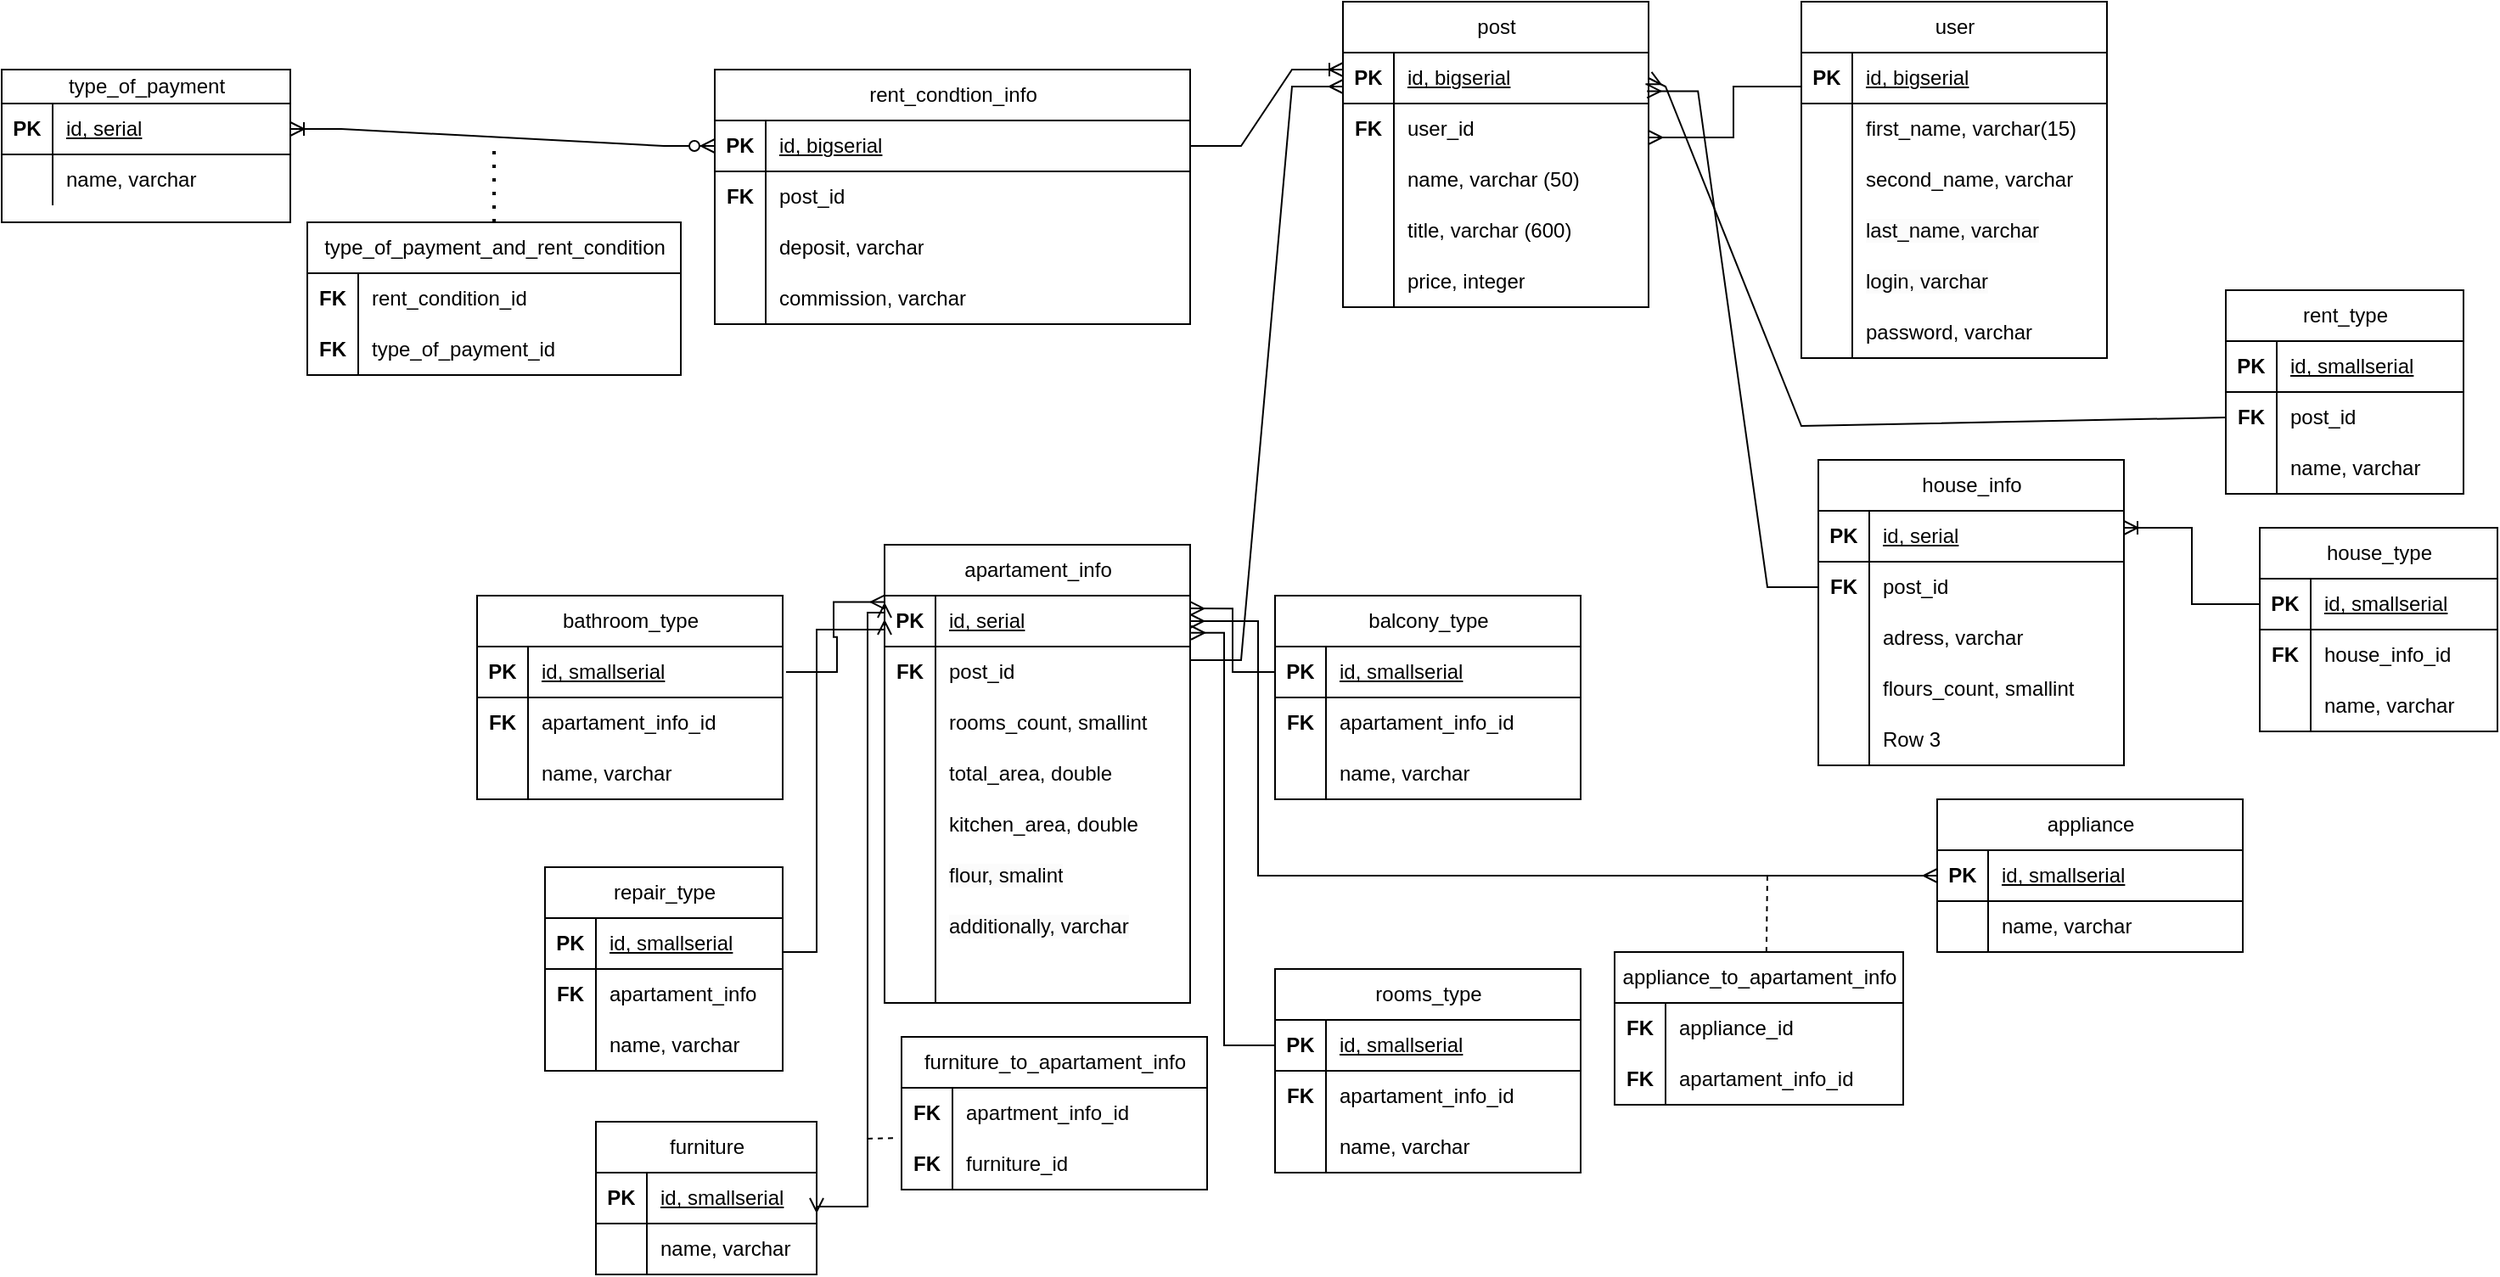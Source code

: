 <mxfile version="24.0.2" type="google">
  <diagram name="Страница — 1" id="BuLp7s3kpKtdlx03Ll2p">
    <mxGraphModel grid="1" page="1" gridSize="10" guides="1" tooltips="1" connect="1" arrows="1" fold="1" pageScale="1" pageWidth="827" pageHeight="1169" math="0" shadow="0">
      <root>
        <mxCell id="0" />
        <mxCell id="1" parent="0" />
        <mxCell id="US-0dt9qqRvq3waI9AR9-381" value="" style="group;align=left;" connectable="0" vertex="1" parent="1">
          <mxGeometry x="90" y="150" width="1470" height="750" as="geometry" />
        </mxCell>
        <mxCell id="US-0dt9qqRvq3waI9AR9-55" value="&lt;span style=&quot;font-weight: 400; white-space: normal;&quot;&gt;post&lt;/span&gt;" style="shape=table;startSize=30;container=1;collapsible=1;childLayout=tableLayout;fixedRows=1;rowLines=0;fontStyle=1;align=center;resizeLast=1;html=1;" vertex="1" parent="US-0dt9qqRvq3waI9AR9-381">
          <mxGeometry x="790" width="180" height="180" as="geometry" />
        </mxCell>
        <mxCell id="US-0dt9qqRvq3waI9AR9-56" value="" style="shape=tableRow;horizontal=0;startSize=0;swimlaneHead=0;swimlaneBody=0;fillColor=none;collapsible=0;dropTarget=0;points=[[0,0.5],[1,0.5]];portConstraint=eastwest;top=0;left=0;right=0;bottom=1;" vertex="1" parent="US-0dt9qqRvq3waI9AR9-55">
          <mxGeometry y="30" width="180" height="30" as="geometry" />
        </mxCell>
        <mxCell id="US-0dt9qqRvq3waI9AR9-57" value="PK" style="shape=partialRectangle;connectable=0;fillColor=none;top=0;left=0;bottom=0;right=0;fontStyle=1;overflow=hidden;whiteSpace=wrap;html=1;" vertex="1" parent="US-0dt9qqRvq3waI9AR9-56">
          <mxGeometry width="30" height="30" as="geometry">
            <mxRectangle width="30" height="30" as="alternateBounds" />
          </mxGeometry>
        </mxCell>
        <mxCell id="US-0dt9qqRvq3waI9AR9-58" value="&lt;span style=&quot;font-weight: normal;&quot;&gt;id, bigserial&lt;/span&gt;" style="shape=partialRectangle;connectable=0;fillColor=none;top=0;left=0;bottom=0;right=0;align=left;spacingLeft=6;fontStyle=5;overflow=hidden;whiteSpace=wrap;html=1;" vertex="1" parent="US-0dt9qqRvq3waI9AR9-56">
          <mxGeometry x="30" width="150" height="30" as="geometry">
            <mxRectangle width="150" height="30" as="alternateBounds" />
          </mxGeometry>
        </mxCell>
        <mxCell id="US-0dt9qqRvq3waI9AR9-59" value="" style="shape=tableRow;horizontal=0;startSize=0;swimlaneHead=0;swimlaneBody=0;fillColor=none;collapsible=0;dropTarget=0;points=[[0,0.5],[1,0.5]];portConstraint=eastwest;top=0;left=0;right=0;bottom=0;" vertex="1" parent="US-0dt9qqRvq3waI9AR9-55">
          <mxGeometry y="60" width="180" height="30" as="geometry" />
        </mxCell>
        <mxCell id="US-0dt9qqRvq3waI9AR9-60" value="&lt;b&gt;FK&lt;/b&gt;" style="shape=partialRectangle;connectable=0;fillColor=none;top=0;left=0;bottom=0;right=0;editable=1;overflow=hidden;whiteSpace=wrap;html=1;" vertex="1" parent="US-0dt9qqRvq3waI9AR9-59">
          <mxGeometry width="30" height="30" as="geometry">
            <mxRectangle width="30" height="30" as="alternateBounds" />
          </mxGeometry>
        </mxCell>
        <mxCell id="US-0dt9qqRvq3waI9AR9-61" value="user_id" style="shape=partialRectangle;connectable=0;fillColor=none;top=0;left=0;bottom=0;right=0;align=left;spacingLeft=6;overflow=hidden;whiteSpace=wrap;html=1;" vertex="1" parent="US-0dt9qqRvq3waI9AR9-59">
          <mxGeometry x="30" width="150" height="30" as="geometry">
            <mxRectangle width="150" height="30" as="alternateBounds" />
          </mxGeometry>
        </mxCell>
        <mxCell id="US-0dt9qqRvq3waI9AR9-62" value="" style="shape=tableRow;horizontal=0;startSize=0;swimlaneHead=0;swimlaneBody=0;fillColor=none;collapsible=0;dropTarget=0;points=[[0,0.5],[1,0.5]];portConstraint=eastwest;top=0;left=0;right=0;bottom=0;" vertex="1" parent="US-0dt9qqRvq3waI9AR9-55">
          <mxGeometry y="90" width="180" height="30" as="geometry" />
        </mxCell>
        <mxCell id="US-0dt9qqRvq3waI9AR9-63" value="" style="shape=partialRectangle;connectable=0;fillColor=none;top=0;left=0;bottom=0;right=0;editable=1;overflow=hidden;whiteSpace=wrap;html=1;" vertex="1" parent="US-0dt9qqRvq3waI9AR9-62">
          <mxGeometry width="30" height="30" as="geometry">
            <mxRectangle width="30" height="30" as="alternateBounds" />
          </mxGeometry>
        </mxCell>
        <mxCell id="US-0dt9qqRvq3waI9AR9-64" value="name, varchar (50)" style="shape=partialRectangle;connectable=0;fillColor=none;top=0;left=0;bottom=0;right=0;align=left;spacingLeft=6;overflow=hidden;whiteSpace=wrap;html=1;" vertex="1" parent="US-0dt9qqRvq3waI9AR9-62">
          <mxGeometry x="30" width="150" height="30" as="geometry">
            <mxRectangle width="150" height="30" as="alternateBounds" />
          </mxGeometry>
        </mxCell>
        <mxCell id="US-0dt9qqRvq3waI9AR9-65" value="" style="shape=tableRow;horizontal=0;startSize=0;swimlaneHead=0;swimlaneBody=0;fillColor=none;collapsible=0;dropTarget=0;points=[[0,0.5],[1,0.5]];portConstraint=eastwest;top=0;left=0;right=0;bottom=0;" vertex="1" parent="US-0dt9qqRvq3waI9AR9-55">
          <mxGeometry y="120" width="180" height="30" as="geometry" />
        </mxCell>
        <mxCell id="US-0dt9qqRvq3waI9AR9-66" value="" style="shape=partialRectangle;connectable=0;fillColor=none;top=0;left=0;bottom=0;right=0;editable=1;overflow=hidden;whiteSpace=wrap;html=1;" vertex="1" parent="US-0dt9qqRvq3waI9AR9-65">
          <mxGeometry width="30" height="30" as="geometry">
            <mxRectangle width="30" height="30" as="alternateBounds" />
          </mxGeometry>
        </mxCell>
        <mxCell id="US-0dt9qqRvq3waI9AR9-67" value="title, varchar (600)" style="shape=partialRectangle;connectable=0;fillColor=none;top=0;left=0;bottom=0;right=0;align=left;spacingLeft=6;overflow=hidden;whiteSpace=wrap;html=1;" vertex="1" parent="US-0dt9qqRvq3waI9AR9-65">
          <mxGeometry x="30" width="150" height="30" as="geometry">
            <mxRectangle width="150" height="30" as="alternateBounds" />
          </mxGeometry>
        </mxCell>
        <mxCell id="US-0dt9qqRvq3waI9AR9-97" style="shape=tableRow;horizontal=0;startSize=0;swimlaneHead=0;swimlaneBody=0;fillColor=none;collapsible=0;dropTarget=0;points=[[0,0.5],[1,0.5]];portConstraint=eastwest;top=0;left=0;right=0;bottom=0;" vertex="1" parent="US-0dt9qqRvq3waI9AR9-55">
          <mxGeometry y="150" width="180" height="30" as="geometry" />
        </mxCell>
        <mxCell id="US-0dt9qqRvq3waI9AR9-98" style="shape=partialRectangle;connectable=0;fillColor=none;top=0;left=0;bottom=0;right=0;editable=1;overflow=hidden;whiteSpace=wrap;html=1;" vertex="1" parent="US-0dt9qqRvq3waI9AR9-97">
          <mxGeometry width="30" height="30" as="geometry">
            <mxRectangle width="30" height="30" as="alternateBounds" />
          </mxGeometry>
        </mxCell>
        <mxCell id="US-0dt9qqRvq3waI9AR9-99" value="price, integer" style="shape=partialRectangle;connectable=0;fillColor=none;top=0;left=0;bottom=0;right=0;align=left;spacingLeft=6;overflow=hidden;whiteSpace=wrap;html=1;" vertex="1" parent="US-0dt9qqRvq3waI9AR9-97">
          <mxGeometry x="30" width="150" height="30" as="geometry">
            <mxRectangle width="150" height="30" as="alternateBounds" />
          </mxGeometry>
        </mxCell>
        <mxCell id="US-0dt9qqRvq3waI9AR9-68" value="&lt;span style=&quot;font-weight: 400;&quot;&gt;user&lt;/span&gt;" style="shape=table;startSize=30;container=1;collapsible=1;childLayout=tableLayout;fixedRows=1;rowLines=0;fontStyle=1;align=center;resizeLast=1;html=1;" vertex="1" parent="US-0dt9qqRvq3waI9AR9-381">
          <mxGeometry x="1060" width="180" height="210" as="geometry" />
        </mxCell>
        <mxCell id="US-0dt9qqRvq3waI9AR9-69" value="" style="shape=tableRow;horizontal=0;startSize=0;swimlaneHead=0;swimlaneBody=0;fillColor=none;collapsible=0;dropTarget=0;points=[[0,0.5],[1,0.5]];portConstraint=eastwest;top=0;left=0;right=0;bottom=1;" vertex="1" parent="US-0dt9qqRvq3waI9AR9-68">
          <mxGeometry y="30" width="180" height="30" as="geometry" />
        </mxCell>
        <mxCell id="US-0dt9qqRvq3waI9AR9-70" value="PK" style="shape=partialRectangle;connectable=0;fillColor=none;top=0;left=0;bottom=0;right=0;fontStyle=1;overflow=hidden;whiteSpace=wrap;html=1;" vertex="1" parent="US-0dt9qqRvq3waI9AR9-69">
          <mxGeometry width="30" height="30" as="geometry">
            <mxRectangle width="30" height="30" as="alternateBounds" />
          </mxGeometry>
        </mxCell>
        <mxCell id="US-0dt9qqRvq3waI9AR9-71" value="&lt;span style=&quot;font-weight: normal;&quot;&gt;id, bigserial&lt;/span&gt;" style="shape=partialRectangle;connectable=0;fillColor=none;top=0;left=0;bottom=0;right=0;align=left;spacingLeft=6;fontStyle=5;overflow=hidden;whiteSpace=wrap;html=1;" vertex="1" parent="US-0dt9qqRvq3waI9AR9-69">
          <mxGeometry x="30" width="150" height="30" as="geometry">
            <mxRectangle width="150" height="30" as="alternateBounds" />
          </mxGeometry>
        </mxCell>
        <mxCell id="US-0dt9qqRvq3waI9AR9-72" value="" style="shape=tableRow;horizontal=0;startSize=0;swimlaneHead=0;swimlaneBody=0;fillColor=none;collapsible=0;dropTarget=0;points=[[0,0.5],[1,0.5]];portConstraint=eastwest;top=0;left=0;right=0;bottom=0;" vertex="1" parent="US-0dt9qqRvq3waI9AR9-68">
          <mxGeometry y="60" width="180" height="30" as="geometry" />
        </mxCell>
        <mxCell id="US-0dt9qqRvq3waI9AR9-73" value="" style="shape=partialRectangle;connectable=0;fillColor=none;top=0;left=0;bottom=0;right=0;editable=1;overflow=hidden;whiteSpace=wrap;html=1;" vertex="1" parent="US-0dt9qqRvq3waI9AR9-72">
          <mxGeometry width="30" height="30" as="geometry">
            <mxRectangle width="30" height="30" as="alternateBounds" />
          </mxGeometry>
        </mxCell>
        <mxCell id="US-0dt9qqRvq3waI9AR9-74" value="first_name, varchar(15)" style="shape=partialRectangle;connectable=0;fillColor=none;top=0;left=0;bottom=0;right=0;align=left;spacingLeft=6;overflow=hidden;whiteSpace=wrap;html=1;" vertex="1" parent="US-0dt9qqRvq3waI9AR9-72">
          <mxGeometry x="30" width="150" height="30" as="geometry">
            <mxRectangle width="150" height="30" as="alternateBounds" />
          </mxGeometry>
        </mxCell>
        <mxCell id="US-0dt9qqRvq3waI9AR9-75" value="" style="shape=tableRow;horizontal=0;startSize=0;swimlaneHead=0;swimlaneBody=0;fillColor=none;collapsible=0;dropTarget=0;points=[[0,0.5],[1,0.5]];portConstraint=eastwest;top=0;left=0;right=0;bottom=0;" vertex="1" parent="US-0dt9qqRvq3waI9AR9-68">
          <mxGeometry y="90" width="180" height="30" as="geometry" />
        </mxCell>
        <mxCell id="US-0dt9qqRvq3waI9AR9-76" value="" style="shape=partialRectangle;connectable=0;fillColor=none;top=0;left=0;bottom=0;right=0;editable=1;overflow=hidden;whiteSpace=wrap;html=1;" vertex="1" parent="US-0dt9qqRvq3waI9AR9-75">
          <mxGeometry width="30" height="30" as="geometry">
            <mxRectangle width="30" height="30" as="alternateBounds" />
          </mxGeometry>
        </mxCell>
        <mxCell id="US-0dt9qqRvq3waI9AR9-77" value="second_name, varchar" style="shape=partialRectangle;connectable=0;fillColor=none;top=0;left=0;bottom=0;right=0;align=left;spacingLeft=6;overflow=hidden;whiteSpace=wrap;html=1;" vertex="1" parent="US-0dt9qqRvq3waI9AR9-75">
          <mxGeometry x="30" width="150" height="30" as="geometry">
            <mxRectangle width="150" height="30" as="alternateBounds" />
          </mxGeometry>
        </mxCell>
        <mxCell id="US-0dt9qqRvq3waI9AR9-78" value="" style="shape=tableRow;horizontal=0;startSize=0;swimlaneHead=0;swimlaneBody=0;fillColor=none;collapsible=0;dropTarget=0;points=[[0,0.5],[1,0.5]];portConstraint=eastwest;top=0;left=0;right=0;bottom=0;" vertex="1" parent="US-0dt9qqRvq3waI9AR9-68">
          <mxGeometry y="120" width="180" height="30" as="geometry" />
        </mxCell>
        <mxCell id="US-0dt9qqRvq3waI9AR9-79" value="" style="shape=partialRectangle;connectable=0;fillColor=none;top=0;left=0;bottom=0;right=0;editable=1;overflow=hidden;whiteSpace=wrap;html=1;" vertex="1" parent="US-0dt9qqRvq3waI9AR9-78">
          <mxGeometry width="30" height="30" as="geometry">
            <mxRectangle width="30" height="30" as="alternateBounds" />
          </mxGeometry>
        </mxCell>
        <mxCell id="US-0dt9qqRvq3waI9AR9-80" value="&lt;span style=&quot;caret-color: rgb(0, 0, 0); color: rgb(0, 0, 0); font-family: Helvetica; font-size: 12px; font-style: normal; font-variant-caps: normal; font-weight: 400; letter-spacing: normal; orphans: auto; text-align: left; text-indent: 0px; text-transform: none; white-space: normal; widows: auto; word-spacing: 0px; -webkit-text-stroke-width: 0px; background-color: rgb(251, 251, 251); text-decoration: none; display: inline !important; float: none;&quot;&gt;last_name, varchar&lt;/span&gt;" style="shape=partialRectangle;connectable=0;fillColor=none;top=0;left=0;bottom=0;right=0;align=left;spacingLeft=6;overflow=hidden;whiteSpace=wrap;html=1;" vertex="1" parent="US-0dt9qqRvq3waI9AR9-78">
          <mxGeometry x="30" width="150" height="30" as="geometry">
            <mxRectangle width="150" height="30" as="alternateBounds" />
          </mxGeometry>
        </mxCell>
        <mxCell id="US-0dt9qqRvq3waI9AR9-89" style="shape=tableRow;horizontal=0;startSize=0;swimlaneHead=0;swimlaneBody=0;fillColor=none;collapsible=0;dropTarget=0;points=[[0,0.5],[1,0.5]];portConstraint=eastwest;top=0;left=0;right=0;bottom=0;" vertex="1" parent="US-0dt9qqRvq3waI9AR9-68">
          <mxGeometry y="150" width="180" height="30" as="geometry" />
        </mxCell>
        <mxCell id="US-0dt9qqRvq3waI9AR9-90" style="shape=partialRectangle;connectable=0;fillColor=none;top=0;left=0;bottom=0;right=0;editable=1;overflow=hidden;whiteSpace=wrap;html=1;" vertex="1" parent="US-0dt9qqRvq3waI9AR9-89">
          <mxGeometry width="30" height="30" as="geometry">
            <mxRectangle width="30" height="30" as="alternateBounds" />
          </mxGeometry>
        </mxCell>
        <mxCell id="US-0dt9qqRvq3waI9AR9-91" value="&lt;span style=&quot;caret-color: rgb(0, 0, 0); color: rgb(0, 0, 0); font-family: Helvetica; font-size: 12px; font-style: normal; font-variant-caps: normal; font-weight: 400; letter-spacing: normal; orphans: auto; text-align: left; text-indent: 0px; text-transform: none; white-space: normal; widows: auto; word-spacing: 0px; -webkit-text-stroke-width: 0px; background-color: rgb(251, 251, 251); text-decoration: none; display: inline !important; float: none;&quot;&gt;login, varchar&lt;/span&gt;" style="shape=partialRectangle;connectable=0;fillColor=none;top=0;left=0;bottom=0;right=0;align=left;spacingLeft=6;overflow=hidden;whiteSpace=wrap;html=1;" vertex="1" parent="US-0dt9qqRvq3waI9AR9-89">
          <mxGeometry x="30" width="150" height="30" as="geometry">
            <mxRectangle width="150" height="30" as="alternateBounds" />
          </mxGeometry>
        </mxCell>
        <mxCell id="US-0dt9qqRvq3waI9AR9-86" style="shape=tableRow;horizontal=0;startSize=0;swimlaneHead=0;swimlaneBody=0;fillColor=none;collapsible=0;dropTarget=0;points=[[0,0.5],[1,0.5]];portConstraint=eastwest;top=0;left=0;right=0;bottom=0;" vertex="1" parent="US-0dt9qqRvq3waI9AR9-68">
          <mxGeometry y="180" width="180" height="30" as="geometry" />
        </mxCell>
        <mxCell id="US-0dt9qqRvq3waI9AR9-87" style="shape=partialRectangle;connectable=0;fillColor=none;top=0;left=0;bottom=0;right=0;editable=1;overflow=hidden;whiteSpace=wrap;html=1;" vertex="1" parent="US-0dt9qqRvq3waI9AR9-86">
          <mxGeometry width="30" height="30" as="geometry">
            <mxRectangle width="30" height="30" as="alternateBounds" />
          </mxGeometry>
        </mxCell>
        <mxCell id="US-0dt9qqRvq3waI9AR9-88" value="password, varchar" style="shape=partialRectangle;connectable=0;fillColor=none;top=0;left=0;bottom=0;right=0;align=left;spacingLeft=6;overflow=hidden;whiteSpace=wrap;html=1;" vertex="1" parent="US-0dt9qqRvq3waI9AR9-86">
          <mxGeometry x="30" width="150" height="30" as="geometry">
            <mxRectangle width="150" height="30" as="alternateBounds" />
          </mxGeometry>
        </mxCell>
        <mxCell id="US-0dt9qqRvq3waI9AR9-112" value="&lt;span style=&quot;font-weight: 400; white-space: normal;&quot;&gt;rent_condtion_info&lt;/span&gt;" style="shape=table;startSize=30;container=1;collapsible=1;childLayout=tableLayout;fixedRows=1;rowLines=0;fontStyle=1;align=center;resizeLast=1;html=1;" vertex="1" parent="US-0dt9qqRvq3waI9AR9-381">
          <mxGeometry x="420" y="40" width="280" height="150" as="geometry" />
        </mxCell>
        <mxCell id="US-0dt9qqRvq3waI9AR9-113" value="" style="shape=tableRow;horizontal=0;startSize=0;swimlaneHead=0;swimlaneBody=0;fillColor=none;collapsible=0;dropTarget=0;points=[[0,0.5],[1,0.5]];portConstraint=eastwest;top=0;left=0;right=0;bottom=1;" vertex="1" parent="US-0dt9qqRvq3waI9AR9-112">
          <mxGeometry y="30" width="280" height="30" as="geometry" />
        </mxCell>
        <mxCell id="US-0dt9qqRvq3waI9AR9-114" value="PK" style="shape=partialRectangle;connectable=0;fillColor=none;top=0;left=0;bottom=0;right=0;fontStyle=1;overflow=hidden;whiteSpace=wrap;html=1;" vertex="1" parent="US-0dt9qqRvq3waI9AR9-113">
          <mxGeometry width="30" height="30" as="geometry">
            <mxRectangle width="30" height="30" as="alternateBounds" />
          </mxGeometry>
        </mxCell>
        <mxCell id="US-0dt9qqRvq3waI9AR9-115" value="&lt;span style=&quot;font-weight: normal;&quot;&gt;id,&amp;nbsp;&lt;/span&gt;&lt;span style=&quot;font-weight: 400;&quot;&gt;bigserial&lt;/span&gt;" style="shape=partialRectangle;connectable=0;fillColor=none;top=0;left=0;bottom=0;right=0;align=left;spacingLeft=6;fontStyle=5;overflow=hidden;whiteSpace=wrap;html=1;" vertex="1" parent="US-0dt9qqRvq3waI9AR9-113">
          <mxGeometry x="30" width="250" height="30" as="geometry">
            <mxRectangle width="250" height="30" as="alternateBounds" />
          </mxGeometry>
        </mxCell>
        <mxCell id="US-0dt9qqRvq3waI9AR9-128" style="shape=tableRow;horizontal=0;startSize=0;swimlaneHead=0;swimlaneBody=0;fillColor=none;collapsible=0;dropTarget=0;points=[[0,0.5],[1,0.5]];portConstraint=eastwest;top=0;left=0;right=0;bottom=0;" vertex="1" parent="US-0dt9qqRvq3waI9AR9-112">
          <mxGeometry y="60" width="280" height="30" as="geometry" />
        </mxCell>
        <mxCell id="US-0dt9qqRvq3waI9AR9-129" value="&lt;b&gt;FK&lt;/b&gt;" style="shape=partialRectangle;connectable=0;fillColor=none;top=0;left=0;bottom=0;right=0;editable=1;overflow=hidden;whiteSpace=wrap;html=1;" vertex="1" parent="US-0dt9qqRvq3waI9AR9-128">
          <mxGeometry width="30" height="30" as="geometry">
            <mxRectangle width="30" height="30" as="alternateBounds" />
          </mxGeometry>
        </mxCell>
        <mxCell id="US-0dt9qqRvq3waI9AR9-130" value="post_id" style="shape=partialRectangle;connectable=0;fillColor=none;top=0;left=0;bottom=0;right=0;align=left;spacingLeft=6;overflow=hidden;whiteSpace=wrap;html=1;" vertex="1" parent="US-0dt9qqRvq3waI9AR9-128">
          <mxGeometry x="30" width="250" height="30" as="geometry">
            <mxRectangle width="250" height="30" as="alternateBounds" />
          </mxGeometry>
        </mxCell>
        <mxCell id="US-0dt9qqRvq3waI9AR9-116" value="" style="shape=tableRow;horizontal=0;startSize=0;swimlaneHead=0;swimlaneBody=0;fillColor=none;collapsible=0;dropTarget=0;points=[[0,0.5],[1,0.5]];portConstraint=eastwest;top=0;left=0;right=0;bottom=0;" vertex="1" parent="US-0dt9qqRvq3waI9AR9-112">
          <mxGeometry y="90" width="280" height="30" as="geometry" />
        </mxCell>
        <mxCell id="US-0dt9qqRvq3waI9AR9-117" value="" style="shape=partialRectangle;connectable=0;fillColor=none;top=0;left=0;bottom=0;right=0;editable=1;overflow=hidden;whiteSpace=wrap;html=1;" vertex="1" parent="US-0dt9qqRvq3waI9AR9-116">
          <mxGeometry width="30" height="30" as="geometry">
            <mxRectangle width="30" height="30" as="alternateBounds" />
          </mxGeometry>
        </mxCell>
        <mxCell id="US-0dt9qqRvq3waI9AR9-118" value="deposit, varchar" style="shape=partialRectangle;connectable=0;fillColor=none;top=0;left=0;bottom=0;right=0;align=left;spacingLeft=6;overflow=hidden;whiteSpace=wrap;html=1;" vertex="1" parent="US-0dt9qqRvq3waI9AR9-116">
          <mxGeometry x="30" width="250" height="30" as="geometry">
            <mxRectangle width="250" height="30" as="alternateBounds" />
          </mxGeometry>
        </mxCell>
        <mxCell id="US-0dt9qqRvq3waI9AR9-119" value="" style="shape=tableRow;horizontal=0;startSize=0;swimlaneHead=0;swimlaneBody=0;fillColor=none;collapsible=0;dropTarget=0;points=[[0,0.5],[1,0.5]];portConstraint=eastwest;top=0;left=0;right=0;bottom=0;" vertex="1" parent="US-0dt9qqRvq3waI9AR9-112">
          <mxGeometry y="120" width="280" height="30" as="geometry" />
        </mxCell>
        <mxCell id="US-0dt9qqRvq3waI9AR9-120" value="" style="shape=partialRectangle;connectable=0;fillColor=none;top=0;left=0;bottom=0;right=0;editable=1;overflow=hidden;whiteSpace=wrap;html=1;" vertex="1" parent="US-0dt9qqRvq3waI9AR9-119">
          <mxGeometry width="30" height="30" as="geometry">
            <mxRectangle width="30" height="30" as="alternateBounds" />
          </mxGeometry>
        </mxCell>
        <mxCell id="US-0dt9qqRvq3waI9AR9-121" value="commission, varchar" style="shape=partialRectangle;connectable=0;fillColor=none;top=0;left=0;bottom=0;right=0;align=left;spacingLeft=6;overflow=hidden;whiteSpace=wrap;html=1;" vertex="1" parent="US-0dt9qqRvq3waI9AR9-119">
          <mxGeometry x="30" width="250" height="30" as="geometry">
            <mxRectangle width="250" height="30" as="alternateBounds" />
          </mxGeometry>
        </mxCell>
        <mxCell id="US-0dt9qqRvq3waI9AR9-133" value="" style="edgeStyle=entityRelationEdgeStyle;fontSize=12;html=1;endArrow=ERoneToMany;rounded=0;entryX=0;entryY=0.5;entryDx=0;entryDy=0;exitX=1;exitY=0.5;exitDx=0;exitDy=0;" edge="1" parent="US-0dt9qqRvq3waI9AR9-381" source="US-0dt9qqRvq3waI9AR9-113">
          <mxGeometry width="100" height="100" relative="1" as="geometry">
            <mxPoint x="700" y="75" as="sourcePoint" />
            <mxPoint x="790" y="40" as="targetPoint" />
          </mxGeometry>
        </mxCell>
        <mxCell id="US-0dt9qqRvq3waI9AR9-137" value="&lt;span style=&quot;font-weight: 400; text-align: left; white-space: normal;&quot;&gt;type_of_payment&lt;/span&gt;" style="shape=table;startSize=20;container=1;collapsible=1;childLayout=tableLayout;fixedRows=1;rowLines=0;fontStyle=1;align=center;resizeLast=1;html=1;" vertex="1" parent="US-0dt9qqRvq3waI9AR9-381">
          <mxGeometry y="40" width="170" height="90" as="geometry" />
        </mxCell>
        <mxCell id="US-0dt9qqRvq3waI9AR9-138" value="" style="shape=tableRow;horizontal=0;startSize=0;swimlaneHead=0;swimlaneBody=0;fillColor=none;collapsible=0;dropTarget=0;points=[[0,0.5],[1,0.5]];portConstraint=eastwest;top=0;left=0;right=0;bottom=1;" vertex="1" parent="US-0dt9qqRvq3waI9AR9-137">
          <mxGeometry y="20" width="170" height="30" as="geometry" />
        </mxCell>
        <mxCell id="US-0dt9qqRvq3waI9AR9-139" value="PK" style="shape=partialRectangle;connectable=0;fillColor=none;top=0;left=0;bottom=0;right=0;fontStyle=1;overflow=hidden;whiteSpace=wrap;html=1;" vertex="1" parent="US-0dt9qqRvq3waI9AR9-138">
          <mxGeometry width="30" height="30" as="geometry">
            <mxRectangle width="30" height="30" as="alternateBounds" />
          </mxGeometry>
        </mxCell>
        <mxCell id="US-0dt9qqRvq3waI9AR9-140" value="&lt;span style=&quot;font-weight: normal;&quot;&gt;id, serial&lt;/span&gt;" style="shape=partialRectangle;connectable=0;fillColor=none;top=0;left=0;bottom=0;right=0;align=left;spacingLeft=6;fontStyle=5;overflow=hidden;whiteSpace=wrap;html=1;" vertex="1" parent="US-0dt9qqRvq3waI9AR9-138">
          <mxGeometry x="30" width="140" height="30" as="geometry">
            <mxRectangle width="140" height="30" as="alternateBounds" />
          </mxGeometry>
        </mxCell>
        <mxCell id="US-0dt9qqRvq3waI9AR9-141" value="" style="shape=tableRow;horizontal=0;startSize=0;swimlaneHead=0;swimlaneBody=0;fillColor=none;collapsible=0;dropTarget=0;points=[[0,0.5],[1,0.5]];portConstraint=eastwest;top=0;left=0;right=0;bottom=0;" vertex="1" parent="US-0dt9qqRvq3waI9AR9-137">
          <mxGeometry y="50" width="170" height="30" as="geometry" />
        </mxCell>
        <mxCell id="US-0dt9qqRvq3waI9AR9-142" value="" style="shape=partialRectangle;connectable=0;fillColor=none;top=0;left=0;bottom=0;right=0;editable=1;overflow=hidden;whiteSpace=wrap;html=1;" vertex="1" parent="US-0dt9qqRvq3waI9AR9-141">
          <mxGeometry width="30" height="30" as="geometry">
            <mxRectangle width="30" height="30" as="alternateBounds" />
          </mxGeometry>
        </mxCell>
        <mxCell id="US-0dt9qqRvq3waI9AR9-143" value="name, varchar" style="shape=partialRectangle;connectable=0;fillColor=none;top=0;left=0;bottom=0;right=0;align=left;spacingLeft=6;overflow=hidden;whiteSpace=wrap;html=1;" vertex="1" parent="US-0dt9qqRvq3waI9AR9-141">
          <mxGeometry x="30" width="140" height="30" as="geometry">
            <mxRectangle width="140" height="30" as="alternateBounds" />
          </mxGeometry>
        </mxCell>
        <mxCell id="US-0dt9qqRvq3waI9AR9-158" value="&lt;span style=&quot;font-weight: normal;&quot;&gt;type_of_payment_and_rent_condition&lt;/span&gt;" style="shape=table;startSize=30;container=1;collapsible=1;childLayout=tableLayout;fixedRows=1;rowLines=0;fontStyle=1;align=center;resizeLast=1;html=1;" vertex="1" parent="US-0dt9qqRvq3waI9AR9-381">
          <mxGeometry x="180" y="130" width="220" height="90" as="geometry" />
        </mxCell>
        <mxCell id="US-0dt9qqRvq3waI9AR9-162" value="" style="shape=tableRow;horizontal=0;startSize=0;swimlaneHead=0;swimlaneBody=0;fillColor=none;collapsible=0;dropTarget=0;points=[[0,0.5],[1,0.5]];portConstraint=eastwest;top=0;left=0;right=0;bottom=0;" vertex="1" parent="US-0dt9qqRvq3waI9AR9-158">
          <mxGeometry y="30" width="220" height="30" as="geometry" />
        </mxCell>
        <mxCell id="US-0dt9qqRvq3waI9AR9-163" value="&lt;b&gt;FK&lt;/b&gt;" style="shape=partialRectangle;connectable=0;fillColor=none;top=0;left=0;bottom=0;right=0;editable=1;overflow=hidden;whiteSpace=wrap;html=1;" vertex="1" parent="US-0dt9qqRvq3waI9AR9-162">
          <mxGeometry width="30" height="30" as="geometry">
            <mxRectangle width="30" height="30" as="alternateBounds" />
          </mxGeometry>
        </mxCell>
        <mxCell id="US-0dt9qqRvq3waI9AR9-164" value="rent_condition_id" style="shape=partialRectangle;connectable=0;fillColor=none;top=0;left=0;bottom=0;right=0;align=left;spacingLeft=6;overflow=hidden;whiteSpace=wrap;html=1;" vertex="1" parent="US-0dt9qqRvq3waI9AR9-162">
          <mxGeometry x="30" width="190" height="30" as="geometry">
            <mxRectangle width="190" height="30" as="alternateBounds" />
          </mxGeometry>
        </mxCell>
        <mxCell id="US-0dt9qqRvq3waI9AR9-165" value="" style="shape=tableRow;horizontal=0;startSize=0;swimlaneHead=0;swimlaneBody=0;fillColor=none;collapsible=0;dropTarget=0;points=[[0,0.5],[1,0.5]];portConstraint=eastwest;top=0;left=0;right=0;bottom=0;" vertex="1" parent="US-0dt9qqRvq3waI9AR9-158">
          <mxGeometry y="60" width="220" height="30" as="geometry" />
        </mxCell>
        <mxCell id="US-0dt9qqRvq3waI9AR9-166" value="&lt;b&gt;FK&lt;/b&gt;" style="shape=partialRectangle;connectable=0;fillColor=none;top=0;left=0;bottom=0;right=0;editable=1;overflow=hidden;whiteSpace=wrap;html=1;" vertex="1" parent="US-0dt9qqRvq3waI9AR9-165">
          <mxGeometry width="30" height="30" as="geometry">
            <mxRectangle width="30" height="30" as="alternateBounds" />
          </mxGeometry>
        </mxCell>
        <mxCell id="US-0dt9qqRvq3waI9AR9-167" value="type_of_payment_id" style="shape=partialRectangle;connectable=0;fillColor=none;top=0;left=0;bottom=0;right=0;align=left;spacingLeft=6;overflow=hidden;whiteSpace=wrap;html=1;" vertex="1" parent="US-0dt9qqRvq3waI9AR9-165">
          <mxGeometry x="30" width="190" height="30" as="geometry">
            <mxRectangle width="190" height="30" as="alternateBounds" />
          </mxGeometry>
        </mxCell>
        <mxCell id="US-0dt9qqRvq3waI9AR9-171" value="" style="edgeStyle=entityRelationEdgeStyle;fontSize=12;html=1;endArrow=ERoneToMany;startArrow=ERzeroToMany;rounded=0;exitX=0;exitY=0.5;exitDx=0;exitDy=0;entryX=1;entryY=0.5;entryDx=0;entryDy=0;" edge="1" parent="US-0dt9qqRvq3waI9AR9-381" source="US-0dt9qqRvq3waI9AR9-113" target="US-0dt9qqRvq3waI9AR9-138">
          <mxGeometry width="100" height="100" relative="1" as="geometry">
            <mxPoint x="172.5" y="370" as="sourcePoint" />
            <mxPoint x="272.5" y="270" as="targetPoint" />
            <Array as="points">
              <mxPoint x="170" y="330" />
            </Array>
          </mxGeometry>
        </mxCell>
        <mxCell id="US-0dt9qqRvq3waI9AR9-177" value="" style="endArrow=none;dashed=1;html=1;dashPattern=1 3;strokeWidth=2;rounded=0;" edge="1" parent="US-0dt9qqRvq3waI9AR9-381">
          <mxGeometry width="50" height="50" relative="1" as="geometry">
            <mxPoint x="290" y="130" as="sourcePoint" />
            <mxPoint x="290" y="83" as="targetPoint" />
          </mxGeometry>
        </mxCell>
        <mxCell id="US-0dt9qqRvq3waI9AR9-179" value="&lt;span style=&quot;font-weight: 400; white-space: normal;&quot;&gt;apartament_info&lt;/span&gt;" style="shape=table;startSize=30;container=1;collapsible=1;childLayout=tableLayout;fixedRows=1;rowLines=0;fontStyle=1;align=center;resizeLast=1;html=1;" vertex="1" parent="US-0dt9qqRvq3waI9AR9-381">
          <mxGeometry x="520" y="320" width="180" height="270" as="geometry" />
        </mxCell>
        <mxCell id="US-0dt9qqRvq3waI9AR9-180" value="" style="shape=tableRow;horizontal=0;startSize=0;swimlaneHead=0;swimlaneBody=0;fillColor=none;collapsible=0;dropTarget=0;points=[[0,0.5],[1,0.5]];portConstraint=eastwest;top=0;left=0;right=0;bottom=1;" vertex="1" parent="US-0dt9qqRvq3waI9AR9-179">
          <mxGeometry y="30" width="180" height="30" as="geometry" />
        </mxCell>
        <mxCell id="US-0dt9qqRvq3waI9AR9-181" value="PK" style="shape=partialRectangle;connectable=0;fillColor=none;top=0;left=0;bottom=0;right=0;fontStyle=1;overflow=hidden;whiteSpace=wrap;html=1;" vertex="1" parent="US-0dt9qqRvq3waI9AR9-180">
          <mxGeometry width="30" height="30" as="geometry">
            <mxRectangle width="30" height="30" as="alternateBounds" />
          </mxGeometry>
        </mxCell>
        <mxCell id="US-0dt9qqRvq3waI9AR9-182" value="&lt;span style=&quot;font-weight: normal;&quot;&gt;id, serial&lt;/span&gt;" style="shape=partialRectangle;connectable=0;fillColor=none;top=0;left=0;bottom=0;right=0;align=left;spacingLeft=6;fontStyle=5;overflow=hidden;whiteSpace=wrap;html=1;" vertex="1" parent="US-0dt9qqRvq3waI9AR9-180">
          <mxGeometry x="30" width="150" height="30" as="geometry">
            <mxRectangle width="150" height="30" as="alternateBounds" />
          </mxGeometry>
        </mxCell>
        <mxCell id="US-0dt9qqRvq3waI9AR9-257" style="shape=tableRow;horizontal=0;startSize=0;swimlaneHead=0;swimlaneBody=0;fillColor=none;collapsible=0;dropTarget=0;points=[[0,0.5],[1,0.5]];portConstraint=eastwest;top=0;left=0;right=0;bottom=0;" vertex="1" parent="US-0dt9qqRvq3waI9AR9-179">
          <mxGeometry y="60" width="180" height="30" as="geometry" />
        </mxCell>
        <mxCell id="US-0dt9qqRvq3waI9AR9-258" value="FK" style="shape=partialRectangle;connectable=0;fillColor=none;top=0;left=0;bottom=0;right=0;editable=1;overflow=hidden;whiteSpace=wrap;html=1;fontStyle=1" vertex="1" parent="US-0dt9qqRvq3waI9AR9-257">
          <mxGeometry width="30" height="30" as="geometry">
            <mxRectangle width="30" height="30" as="alternateBounds" />
          </mxGeometry>
        </mxCell>
        <mxCell id="US-0dt9qqRvq3waI9AR9-259" value="post_id" style="shape=partialRectangle;connectable=0;fillColor=none;top=0;left=0;bottom=0;right=0;align=left;spacingLeft=6;overflow=hidden;whiteSpace=wrap;html=1;" vertex="1" parent="US-0dt9qqRvq3waI9AR9-257">
          <mxGeometry x="30" width="150" height="30" as="geometry">
            <mxRectangle width="150" height="30" as="alternateBounds" />
          </mxGeometry>
        </mxCell>
        <mxCell id="US-0dt9qqRvq3waI9AR9-183" value="" style="shape=tableRow;horizontal=0;startSize=0;swimlaneHead=0;swimlaneBody=0;fillColor=none;collapsible=0;dropTarget=0;points=[[0,0.5],[1,0.5]];portConstraint=eastwest;top=0;left=0;right=0;bottom=0;" vertex="1" parent="US-0dt9qqRvq3waI9AR9-179">
          <mxGeometry y="90" width="180" height="30" as="geometry" />
        </mxCell>
        <mxCell id="US-0dt9qqRvq3waI9AR9-184" value="" style="shape=partialRectangle;connectable=0;fillColor=none;top=0;left=0;bottom=0;right=0;editable=1;overflow=hidden;whiteSpace=wrap;html=1;" vertex="1" parent="US-0dt9qqRvq3waI9AR9-183">
          <mxGeometry width="30" height="30" as="geometry">
            <mxRectangle width="30" height="30" as="alternateBounds" />
          </mxGeometry>
        </mxCell>
        <mxCell id="US-0dt9qqRvq3waI9AR9-185" value="rooms_count, smallint" style="shape=partialRectangle;connectable=0;fillColor=none;top=0;left=0;bottom=0;right=0;align=left;spacingLeft=6;overflow=hidden;whiteSpace=wrap;html=1;" vertex="1" parent="US-0dt9qqRvq3waI9AR9-183">
          <mxGeometry x="30" width="150" height="30" as="geometry">
            <mxRectangle width="150" height="30" as="alternateBounds" />
          </mxGeometry>
        </mxCell>
        <mxCell id="US-0dt9qqRvq3waI9AR9-186" value="" style="shape=tableRow;horizontal=0;startSize=0;swimlaneHead=0;swimlaneBody=0;fillColor=none;collapsible=0;dropTarget=0;points=[[0,0.5],[1,0.5]];portConstraint=eastwest;top=0;left=0;right=0;bottom=0;" vertex="1" parent="US-0dt9qqRvq3waI9AR9-179">
          <mxGeometry y="120" width="180" height="30" as="geometry" />
        </mxCell>
        <mxCell id="US-0dt9qqRvq3waI9AR9-187" value="" style="shape=partialRectangle;connectable=0;fillColor=none;top=0;left=0;bottom=0;right=0;editable=1;overflow=hidden;whiteSpace=wrap;html=1;" vertex="1" parent="US-0dt9qqRvq3waI9AR9-186">
          <mxGeometry width="30" height="30" as="geometry">
            <mxRectangle width="30" height="30" as="alternateBounds" />
          </mxGeometry>
        </mxCell>
        <mxCell id="US-0dt9qqRvq3waI9AR9-188" value="total_area, double" style="shape=partialRectangle;connectable=0;fillColor=none;top=0;left=0;bottom=0;right=0;align=left;spacingLeft=6;overflow=hidden;whiteSpace=wrap;html=1;" vertex="1" parent="US-0dt9qqRvq3waI9AR9-186">
          <mxGeometry x="30" width="150" height="30" as="geometry">
            <mxRectangle width="150" height="30" as="alternateBounds" />
          </mxGeometry>
        </mxCell>
        <mxCell id="US-0dt9qqRvq3waI9AR9-189" value="" style="shape=tableRow;horizontal=0;startSize=0;swimlaneHead=0;swimlaneBody=0;fillColor=none;collapsible=0;dropTarget=0;points=[[0,0.5],[1,0.5]];portConstraint=eastwest;top=0;left=0;right=0;bottom=0;" vertex="1" parent="US-0dt9qqRvq3waI9AR9-179">
          <mxGeometry y="150" width="180" height="30" as="geometry" />
        </mxCell>
        <mxCell id="US-0dt9qqRvq3waI9AR9-190" value="" style="shape=partialRectangle;connectable=0;fillColor=none;top=0;left=0;bottom=0;right=0;editable=1;overflow=hidden;whiteSpace=wrap;html=1;" vertex="1" parent="US-0dt9qqRvq3waI9AR9-189">
          <mxGeometry width="30" height="30" as="geometry">
            <mxRectangle width="30" height="30" as="alternateBounds" />
          </mxGeometry>
        </mxCell>
        <mxCell id="US-0dt9qqRvq3waI9AR9-191" value="kitchen_area, double" style="shape=partialRectangle;connectable=0;fillColor=none;top=0;left=0;bottom=0;right=0;align=left;spacingLeft=6;overflow=hidden;whiteSpace=wrap;html=1;" vertex="1" parent="US-0dt9qqRvq3waI9AR9-189">
          <mxGeometry x="30" width="150" height="30" as="geometry">
            <mxRectangle width="150" height="30" as="alternateBounds" />
          </mxGeometry>
        </mxCell>
        <mxCell id="US-0dt9qqRvq3waI9AR9-192" style="shape=tableRow;horizontal=0;startSize=0;swimlaneHead=0;swimlaneBody=0;fillColor=none;collapsible=0;dropTarget=0;points=[[0,0.5],[1,0.5]];portConstraint=eastwest;top=0;left=0;right=0;bottom=0;" vertex="1" parent="US-0dt9qqRvq3waI9AR9-179">
          <mxGeometry y="180" width="180" height="30" as="geometry" />
        </mxCell>
        <mxCell id="US-0dt9qqRvq3waI9AR9-193" style="shape=partialRectangle;connectable=0;fillColor=none;top=0;left=0;bottom=0;right=0;editable=1;overflow=hidden;whiteSpace=wrap;html=1;" vertex="1" parent="US-0dt9qqRvq3waI9AR9-192">
          <mxGeometry width="30" height="30" as="geometry">
            <mxRectangle width="30" height="30" as="alternateBounds" />
          </mxGeometry>
        </mxCell>
        <mxCell id="US-0dt9qqRvq3waI9AR9-194" value="&lt;span style=&quot;caret-color: rgb(0, 0, 0); color: rgb(0, 0, 0); font-family: Helvetica; font-size: 12px; font-style: normal; font-variant-caps: normal; font-weight: 400; letter-spacing: normal; orphans: auto; text-align: left; text-indent: 0px; text-transform: none; white-space: normal; widows: auto; word-spacing: 0px; -webkit-text-stroke-width: 0px; background-color: rgb(251, 251, 251); text-decoration: none; display: inline !important; float: none;&quot;&gt;flour, smalint&lt;/span&gt;" style="shape=partialRectangle;connectable=0;fillColor=none;top=0;left=0;bottom=0;right=0;align=left;spacingLeft=6;overflow=hidden;whiteSpace=wrap;html=1;" vertex="1" parent="US-0dt9qqRvq3waI9AR9-192">
          <mxGeometry x="30" width="150" height="30" as="geometry">
            <mxRectangle width="150" height="30" as="alternateBounds" />
          </mxGeometry>
        </mxCell>
        <mxCell id="US-0dt9qqRvq3waI9AR9-195" style="shape=tableRow;horizontal=0;startSize=0;swimlaneHead=0;swimlaneBody=0;fillColor=none;collapsible=0;dropTarget=0;points=[[0,0.5],[1,0.5]];portConstraint=eastwest;top=0;left=0;right=0;bottom=0;" vertex="1" parent="US-0dt9qqRvq3waI9AR9-179">
          <mxGeometry y="210" width="180" height="30" as="geometry" />
        </mxCell>
        <mxCell id="US-0dt9qqRvq3waI9AR9-196" style="shape=partialRectangle;connectable=0;fillColor=none;top=0;left=0;bottom=0;right=0;editable=1;overflow=hidden;whiteSpace=wrap;html=1;" vertex="1" parent="US-0dt9qqRvq3waI9AR9-195">
          <mxGeometry width="30" height="30" as="geometry">
            <mxRectangle width="30" height="30" as="alternateBounds" />
          </mxGeometry>
        </mxCell>
        <mxCell id="US-0dt9qqRvq3waI9AR9-197" value="&lt;span style=&quot;caret-color: rgb(0, 0, 0); color: rgb(0, 0, 0); font-family: Helvetica; font-size: 12px; font-style: normal; font-variant-caps: normal; font-weight: 400; letter-spacing: normal; orphans: auto; text-align: left; text-indent: 0px; text-transform: none; white-space: normal; widows: auto; word-spacing: 0px; -webkit-text-stroke-width: 0px; background-color: rgb(251, 251, 251); text-decoration: none; display: inline !important; float: none;&quot;&gt;additionally, varchar&lt;/span&gt;" style="shape=partialRectangle;connectable=0;fillColor=none;top=0;left=0;bottom=0;right=0;align=left;spacingLeft=6;overflow=hidden;whiteSpace=wrap;html=1;" vertex="1" parent="US-0dt9qqRvq3waI9AR9-195">
          <mxGeometry x="30" width="150" height="30" as="geometry">
            <mxRectangle width="150" height="30" as="alternateBounds" />
          </mxGeometry>
        </mxCell>
        <mxCell id="US-0dt9qqRvq3waI9AR9-198" style="shape=tableRow;horizontal=0;startSize=0;swimlaneHead=0;swimlaneBody=0;fillColor=none;collapsible=0;dropTarget=0;points=[[0,0.5],[1,0.5]];portConstraint=eastwest;top=0;left=0;right=0;bottom=0;" vertex="1" parent="US-0dt9qqRvq3waI9AR9-179">
          <mxGeometry y="240" width="180" height="30" as="geometry" />
        </mxCell>
        <mxCell id="US-0dt9qqRvq3waI9AR9-199" style="shape=partialRectangle;connectable=0;fillColor=none;top=0;left=0;bottom=0;right=0;editable=1;overflow=hidden;whiteSpace=wrap;html=1;" vertex="1" parent="US-0dt9qqRvq3waI9AR9-198">
          <mxGeometry width="30" height="30" as="geometry">
            <mxRectangle width="30" height="30" as="alternateBounds" />
          </mxGeometry>
        </mxCell>
        <mxCell id="US-0dt9qqRvq3waI9AR9-200" style="shape=partialRectangle;connectable=0;fillColor=none;top=0;left=0;bottom=0;right=0;align=left;spacingLeft=6;overflow=hidden;whiteSpace=wrap;html=1;" vertex="1" parent="US-0dt9qqRvq3waI9AR9-198">
          <mxGeometry x="30" width="150" height="30" as="geometry">
            <mxRectangle width="150" height="30" as="alternateBounds" />
          </mxGeometry>
        </mxCell>
        <mxCell id="US-0dt9qqRvq3waI9AR9-201" value="&lt;span style=&quot;font-weight: 400; text-align: left; white-space: normal;&quot;&gt;balcony_type&lt;/span&gt;" style="shape=table;startSize=30;container=1;collapsible=1;childLayout=tableLayout;fixedRows=1;rowLines=0;fontStyle=1;align=center;resizeLast=1;html=1;" vertex="1" parent="US-0dt9qqRvq3waI9AR9-381">
          <mxGeometry x="750" y="350" width="180" height="120" as="geometry" />
        </mxCell>
        <mxCell id="US-0dt9qqRvq3waI9AR9-202" value="" style="shape=tableRow;horizontal=0;startSize=0;swimlaneHead=0;swimlaneBody=0;fillColor=none;collapsible=0;dropTarget=0;points=[[0,0.5],[1,0.5]];portConstraint=eastwest;top=0;left=0;right=0;bottom=1;" vertex="1" parent="US-0dt9qqRvq3waI9AR9-201">
          <mxGeometry y="30" width="180" height="30" as="geometry" />
        </mxCell>
        <mxCell id="US-0dt9qqRvq3waI9AR9-203" value="PK" style="shape=partialRectangle;connectable=0;fillColor=none;top=0;left=0;bottom=0;right=0;fontStyle=1;overflow=hidden;whiteSpace=wrap;html=1;" vertex="1" parent="US-0dt9qqRvq3waI9AR9-202">
          <mxGeometry width="30" height="30" as="geometry">
            <mxRectangle width="30" height="30" as="alternateBounds" />
          </mxGeometry>
        </mxCell>
        <mxCell id="US-0dt9qqRvq3waI9AR9-204" value="&lt;span style=&quot;font-weight: normal;&quot;&gt;id,&amp;nbsp;&lt;/span&gt;&lt;span style=&quot;font-weight: 400;&quot;&gt;smallserial&lt;/span&gt;" style="shape=partialRectangle;connectable=0;fillColor=none;top=0;left=0;bottom=0;right=0;align=left;spacingLeft=6;fontStyle=5;overflow=hidden;whiteSpace=wrap;html=1;" vertex="1" parent="US-0dt9qqRvq3waI9AR9-202">
          <mxGeometry x="30" width="150" height="30" as="geometry">
            <mxRectangle width="150" height="30" as="alternateBounds" />
          </mxGeometry>
        </mxCell>
        <mxCell id="US-0dt9qqRvq3waI9AR9-205" value="" style="shape=tableRow;horizontal=0;startSize=0;swimlaneHead=0;swimlaneBody=0;fillColor=none;collapsible=0;dropTarget=0;points=[[0,0.5],[1,0.5]];portConstraint=eastwest;top=0;left=0;right=0;bottom=0;" vertex="1" parent="US-0dt9qqRvq3waI9AR9-201">
          <mxGeometry y="60" width="180" height="30" as="geometry" />
        </mxCell>
        <mxCell id="US-0dt9qqRvq3waI9AR9-206" value="FK" style="shape=partialRectangle;connectable=0;fillColor=none;top=0;left=0;bottom=0;right=0;editable=1;overflow=hidden;whiteSpace=wrap;html=1;fontStyle=1" vertex="1" parent="US-0dt9qqRvq3waI9AR9-205">
          <mxGeometry width="30" height="30" as="geometry">
            <mxRectangle width="30" height="30" as="alternateBounds" />
          </mxGeometry>
        </mxCell>
        <mxCell id="US-0dt9qqRvq3waI9AR9-207" value="apartament_info_id" style="shape=partialRectangle;connectable=0;fillColor=none;top=0;left=0;bottom=0;right=0;align=left;spacingLeft=6;overflow=hidden;whiteSpace=wrap;html=1;" vertex="1" parent="US-0dt9qqRvq3waI9AR9-205">
          <mxGeometry x="30" width="150" height="30" as="geometry">
            <mxRectangle width="150" height="30" as="alternateBounds" />
          </mxGeometry>
        </mxCell>
        <mxCell id="US-0dt9qqRvq3waI9AR9-208" value="" style="shape=tableRow;horizontal=0;startSize=0;swimlaneHead=0;swimlaneBody=0;fillColor=none;collapsible=0;dropTarget=0;points=[[0,0.5],[1,0.5]];portConstraint=eastwest;top=0;left=0;right=0;bottom=0;" vertex="1" parent="US-0dt9qqRvq3waI9AR9-201">
          <mxGeometry y="90" width="180" height="30" as="geometry" />
        </mxCell>
        <mxCell id="US-0dt9qqRvq3waI9AR9-209" value="" style="shape=partialRectangle;connectable=0;fillColor=none;top=0;left=0;bottom=0;right=0;editable=1;overflow=hidden;whiteSpace=wrap;html=1;" vertex="1" parent="US-0dt9qqRvq3waI9AR9-208">
          <mxGeometry width="30" height="30" as="geometry">
            <mxRectangle width="30" height="30" as="alternateBounds" />
          </mxGeometry>
        </mxCell>
        <mxCell id="US-0dt9qqRvq3waI9AR9-210" value="name, varchar" style="shape=partialRectangle;connectable=0;fillColor=none;top=0;left=0;bottom=0;right=0;align=left;spacingLeft=6;overflow=hidden;whiteSpace=wrap;html=1;" vertex="1" parent="US-0dt9qqRvq3waI9AR9-208">
          <mxGeometry x="30" width="150" height="30" as="geometry">
            <mxRectangle width="150" height="30" as="alternateBounds" />
          </mxGeometry>
        </mxCell>
        <mxCell id="US-0dt9qqRvq3waI9AR9-214" value="" style="fontSize=12;html=1;endArrow=ERmany;rounded=0;entryX=1;entryY=0.252;entryDx=0;entryDy=0;exitX=0;exitY=0.5;exitDx=0;exitDy=0;edgeStyle=orthogonalEdgeStyle;entryPerimeter=0;" edge="1" parent="US-0dt9qqRvq3waI9AR9-381" source="US-0dt9qqRvq3waI9AR9-202" target="US-0dt9qqRvq3waI9AR9-180">
          <mxGeometry width="100" height="100" relative="1" as="geometry">
            <mxPoint x="580" y="250" as="sourcePoint" />
            <mxPoint x="680" y="150" as="targetPoint" />
          </mxGeometry>
        </mxCell>
        <mxCell id="US-0dt9qqRvq3waI9AR9-215" value="&lt;p&gt;&lt;span style=&quot;font-weight: 400; text-align: left; white-space: normal;&quot;&gt;rooms_type&lt;/span&gt;&lt;br&gt;&lt;/p&gt;" style="shape=table;startSize=30;container=1;collapsible=1;childLayout=tableLayout;fixedRows=1;rowLines=0;fontStyle=1;align=center;resizeLast=1;html=1;" vertex="1" parent="US-0dt9qqRvq3waI9AR9-381">
          <mxGeometry x="750" y="570" width="180" height="120" as="geometry" />
        </mxCell>
        <mxCell id="US-0dt9qqRvq3waI9AR9-216" value="" style="shape=tableRow;horizontal=0;startSize=0;swimlaneHead=0;swimlaneBody=0;fillColor=none;collapsible=0;dropTarget=0;points=[[0,0.5],[1,0.5]];portConstraint=eastwest;top=0;left=0;right=0;bottom=1;" vertex="1" parent="US-0dt9qqRvq3waI9AR9-215">
          <mxGeometry y="30" width="180" height="30" as="geometry" />
        </mxCell>
        <mxCell id="US-0dt9qqRvq3waI9AR9-217" value="PK" style="shape=partialRectangle;connectable=0;fillColor=none;top=0;left=0;bottom=0;right=0;fontStyle=1;overflow=hidden;whiteSpace=wrap;html=1;" vertex="1" parent="US-0dt9qqRvq3waI9AR9-216">
          <mxGeometry width="30" height="30" as="geometry">
            <mxRectangle width="30" height="30" as="alternateBounds" />
          </mxGeometry>
        </mxCell>
        <mxCell id="US-0dt9qqRvq3waI9AR9-218" value="&lt;span style=&quot;font-weight: 400;&quot;&gt;id,&amp;nbsp;smallserial&lt;/span&gt;" style="shape=partialRectangle;connectable=0;fillColor=none;top=0;left=0;bottom=0;right=0;align=left;spacingLeft=6;fontStyle=5;overflow=hidden;whiteSpace=wrap;html=1;" vertex="1" parent="US-0dt9qqRvq3waI9AR9-216">
          <mxGeometry x="30" width="150" height="30" as="geometry">
            <mxRectangle width="150" height="30" as="alternateBounds" />
          </mxGeometry>
        </mxCell>
        <mxCell id="US-0dt9qqRvq3waI9AR9-219" value="" style="shape=tableRow;horizontal=0;startSize=0;swimlaneHead=0;swimlaneBody=0;fillColor=none;collapsible=0;dropTarget=0;points=[[0,0.5],[1,0.5]];portConstraint=eastwest;top=0;left=0;right=0;bottom=0;" vertex="1" parent="US-0dt9qqRvq3waI9AR9-215">
          <mxGeometry y="60" width="180" height="30" as="geometry" />
        </mxCell>
        <mxCell id="US-0dt9qqRvq3waI9AR9-220" value="FK" style="shape=partialRectangle;connectable=0;fillColor=none;top=0;left=0;bottom=0;right=0;editable=1;overflow=hidden;whiteSpace=wrap;html=1;fontStyle=1" vertex="1" parent="US-0dt9qqRvq3waI9AR9-219">
          <mxGeometry width="30" height="30" as="geometry">
            <mxRectangle width="30" height="30" as="alternateBounds" />
          </mxGeometry>
        </mxCell>
        <mxCell id="US-0dt9qqRvq3waI9AR9-221" value="apartament_info_id" style="shape=partialRectangle;connectable=0;fillColor=none;top=0;left=0;bottom=0;right=0;align=left;spacingLeft=6;overflow=hidden;whiteSpace=wrap;html=1;" vertex="1" parent="US-0dt9qqRvq3waI9AR9-219">
          <mxGeometry x="30" width="150" height="30" as="geometry">
            <mxRectangle width="150" height="30" as="alternateBounds" />
          </mxGeometry>
        </mxCell>
        <mxCell id="US-0dt9qqRvq3waI9AR9-222" value="" style="shape=tableRow;horizontal=0;startSize=0;swimlaneHead=0;swimlaneBody=0;fillColor=none;collapsible=0;dropTarget=0;points=[[0,0.5],[1,0.5]];portConstraint=eastwest;top=0;left=0;right=0;bottom=0;" vertex="1" parent="US-0dt9qqRvq3waI9AR9-215">
          <mxGeometry y="90" width="180" height="30" as="geometry" />
        </mxCell>
        <mxCell id="US-0dt9qqRvq3waI9AR9-223" value="" style="shape=partialRectangle;connectable=0;fillColor=none;top=0;left=0;bottom=0;right=0;editable=1;overflow=hidden;whiteSpace=wrap;html=1;" vertex="1" parent="US-0dt9qqRvq3waI9AR9-222">
          <mxGeometry width="30" height="30" as="geometry">
            <mxRectangle width="30" height="30" as="alternateBounds" />
          </mxGeometry>
        </mxCell>
        <mxCell id="US-0dt9qqRvq3waI9AR9-224" value="name, varchar" style="shape=partialRectangle;connectable=0;fillColor=none;top=0;left=0;bottom=0;right=0;align=left;spacingLeft=6;overflow=hidden;whiteSpace=wrap;html=1;" vertex="1" parent="US-0dt9qqRvq3waI9AR9-222">
          <mxGeometry x="30" width="150" height="30" as="geometry">
            <mxRectangle width="150" height="30" as="alternateBounds" />
          </mxGeometry>
        </mxCell>
        <mxCell id="US-0dt9qqRvq3waI9AR9-228" value="" style="edgeStyle=elbowEdgeStyle;fontSize=12;html=1;endArrow=ERmany;rounded=0;entryX=1.003;entryY=0.729;entryDx=0;entryDy=0;entryPerimeter=0;exitX=0;exitY=0.5;exitDx=0;exitDy=0;" edge="1" parent="US-0dt9qqRvq3waI9AR9-381" source="US-0dt9qqRvq3waI9AR9-216" target="US-0dt9qqRvq3waI9AR9-180">
          <mxGeometry width="100" height="100" relative="1" as="geometry">
            <mxPoint x="640" y="510" as="sourcePoint" />
            <mxPoint x="740" y="410" as="targetPoint" />
            <Array as="points">
              <mxPoint x="720" y="460" />
            </Array>
          </mxGeometry>
        </mxCell>
        <mxCell id="US-0dt9qqRvq3waI9AR9-229" value="&lt;span style=&quot;font-weight: 400; text-align: left; white-space: normal;&quot;&gt;bathroom_type&lt;/span&gt;" style="shape=table;startSize=30;container=1;collapsible=1;childLayout=tableLayout;fixedRows=1;rowLines=0;fontStyle=1;align=center;resizeLast=1;html=1;" vertex="1" parent="US-0dt9qqRvq3waI9AR9-381">
          <mxGeometry x="280" y="350" width="180" height="120" as="geometry" />
        </mxCell>
        <mxCell id="US-0dt9qqRvq3waI9AR9-230" value="" style="shape=tableRow;horizontal=0;startSize=0;swimlaneHead=0;swimlaneBody=0;fillColor=none;collapsible=0;dropTarget=0;points=[[0,0.5],[1,0.5]];portConstraint=eastwest;top=0;left=0;right=0;bottom=1;" vertex="1" parent="US-0dt9qqRvq3waI9AR9-229">
          <mxGeometry y="30" width="180" height="30" as="geometry" />
        </mxCell>
        <mxCell id="US-0dt9qqRvq3waI9AR9-231" value="PK" style="shape=partialRectangle;connectable=0;fillColor=none;top=0;left=0;bottom=0;right=0;fontStyle=1;overflow=hidden;whiteSpace=wrap;html=1;" vertex="1" parent="US-0dt9qqRvq3waI9AR9-230">
          <mxGeometry width="30" height="30" as="geometry">
            <mxRectangle width="30" height="30" as="alternateBounds" />
          </mxGeometry>
        </mxCell>
        <mxCell id="US-0dt9qqRvq3waI9AR9-232" value="&lt;span style=&quot;font-weight: normal;&quot;&gt;id, smallserial&lt;/span&gt;" style="shape=partialRectangle;connectable=0;fillColor=none;top=0;left=0;bottom=0;right=0;align=left;spacingLeft=6;fontStyle=5;overflow=hidden;whiteSpace=wrap;html=1;" vertex="1" parent="US-0dt9qqRvq3waI9AR9-230">
          <mxGeometry x="30" width="150" height="30" as="geometry">
            <mxRectangle width="150" height="30" as="alternateBounds" />
          </mxGeometry>
        </mxCell>
        <mxCell id="US-0dt9qqRvq3waI9AR9-233" value="" style="shape=tableRow;horizontal=0;startSize=0;swimlaneHead=0;swimlaneBody=0;fillColor=none;collapsible=0;dropTarget=0;points=[[0,0.5],[1,0.5]];portConstraint=eastwest;top=0;left=0;right=0;bottom=0;" vertex="1" parent="US-0dt9qqRvq3waI9AR9-229">
          <mxGeometry y="60" width="180" height="30" as="geometry" />
        </mxCell>
        <mxCell id="US-0dt9qqRvq3waI9AR9-234" value="FK" style="shape=partialRectangle;connectable=0;fillColor=none;top=0;left=0;bottom=0;right=0;editable=1;overflow=hidden;whiteSpace=wrap;html=1;fontStyle=1" vertex="1" parent="US-0dt9qqRvq3waI9AR9-233">
          <mxGeometry width="30" height="30" as="geometry">
            <mxRectangle width="30" height="30" as="alternateBounds" />
          </mxGeometry>
        </mxCell>
        <mxCell id="US-0dt9qqRvq3waI9AR9-235" value="apartament_info_id" style="shape=partialRectangle;connectable=0;fillColor=none;top=0;left=0;bottom=0;right=0;align=left;spacingLeft=6;overflow=hidden;whiteSpace=wrap;html=1;" vertex="1" parent="US-0dt9qqRvq3waI9AR9-233">
          <mxGeometry x="30" width="150" height="30" as="geometry">
            <mxRectangle width="150" height="30" as="alternateBounds" />
          </mxGeometry>
        </mxCell>
        <mxCell id="US-0dt9qqRvq3waI9AR9-236" value="" style="shape=tableRow;horizontal=0;startSize=0;swimlaneHead=0;swimlaneBody=0;fillColor=none;collapsible=0;dropTarget=0;points=[[0,0.5],[1,0.5]];portConstraint=eastwest;top=0;left=0;right=0;bottom=0;" vertex="1" parent="US-0dt9qqRvq3waI9AR9-229">
          <mxGeometry y="90" width="180" height="30" as="geometry" />
        </mxCell>
        <mxCell id="US-0dt9qqRvq3waI9AR9-237" value="" style="shape=partialRectangle;connectable=0;fillColor=none;top=0;left=0;bottom=0;right=0;editable=1;overflow=hidden;whiteSpace=wrap;html=1;" vertex="1" parent="US-0dt9qqRvq3waI9AR9-236">
          <mxGeometry width="30" height="30" as="geometry">
            <mxRectangle width="30" height="30" as="alternateBounds" />
          </mxGeometry>
        </mxCell>
        <mxCell id="US-0dt9qqRvq3waI9AR9-238" value="name, varchar" style="shape=partialRectangle;connectable=0;fillColor=none;top=0;left=0;bottom=0;right=0;align=left;spacingLeft=6;overflow=hidden;whiteSpace=wrap;html=1;" vertex="1" parent="US-0dt9qqRvq3waI9AR9-236">
          <mxGeometry x="30" width="150" height="30" as="geometry">
            <mxRectangle width="150" height="30" as="alternateBounds" />
          </mxGeometry>
        </mxCell>
        <mxCell id="US-0dt9qqRvq3waI9AR9-242" value="" style="edgeStyle=entityRelationEdgeStyle;fontSize=12;html=1;endArrow=ERmany;rounded=0;entryX=-0.011;entryY=0.126;entryDx=0;entryDy=0;exitX=1;exitY=0.5;exitDx=0;exitDy=0;entryPerimeter=0;" edge="1" parent="US-0dt9qqRvq3waI9AR9-381">
          <mxGeometry width="100" height="100" relative="1" as="geometry">
            <mxPoint x="461.98" y="395" as="sourcePoint" />
            <mxPoint x="520" y="353.78" as="targetPoint" />
            <Array as="points">
              <mxPoint x="490" y="390" />
              <mxPoint x="490" y="380" />
              <mxPoint x="490" y="380" />
            </Array>
          </mxGeometry>
        </mxCell>
        <mxCell id="US-0dt9qqRvq3waI9AR9-243" value="&lt;span style=&quot;font-weight: 400; text-align: left; white-space: normal;&quot;&gt;repair_type&lt;/span&gt;" style="shape=table;startSize=30;container=1;collapsible=1;childLayout=tableLayout;fixedRows=1;rowLines=0;fontStyle=1;align=center;resizeLast=1;html=1;" vertex="1" parent="US-0dt9qqRvq3waI9AR9-381">
          <mxGeometry x="320" y="510" width="140" height="120" as="geometry" />
        </mxCell>
        <mxCell id="US-0dt9qqRvq3waI9AR9-244" value="" style="shape=tableRow;horizontal=0;startSize=0;swimlaneHead=0;swimlaneBody=0;fillColor=none;collapsible=0;dropTarget=0;points=[[0,0.5],[1,0.5]];portConstraint=eastwest;top=0;left=0;right=0;bottom=1;" vertex="1" parent="US-0dt9qqRvq3waI9AR9-243">
          <mxGeometry y="30" width="140" height="30" as="geometry" />
        </mxCell>
        <mxCell id="US-0dt9qqRvq3waI9AR9-245" value="PK" style="shape=partialRectangle;connectable=0;fillColor=none;top=0;left=0;bottom=0;right=0;fontStyle=1;overflow=hidden;whiteSpace=wrap;html=1;" vertex="1" parent="US-0dt9qqRvq3waI9AR9-244">
          <mxGeometry width="30" height="30" as="geometry">
            <mxRectangle width="30" height="30" as="alternateBounds" />
          </mxGeometry>
        </mxCell>
        <mxCell id="US-0dt9qqRvq3waI9AR9-246" value="&lt;span style=&quot;font-weight: normal;&quot;&gt;id, smallserial&lt;/span&gt;" style="shape=partialRectangle;connectable=0;fillColor=none;top=0;left=0;bottom=0;right=0;align=left;spacingLeft=6;fontStyle=5;overflow=hidden;whiteSpace=wrap;html=1;" vertex="1" parent="US-0dt9qqRvq3waI9AR9-244">
          <mxGeometry x="30" width="110" height="30" as="geometry">
            <mxRectangle width="110" height="30" as="alternateBounds" />
          </mxGeometry>
        </mxCell>
        <mxCell id="US-0dt9qqRvq3waI9AR9-247" value="" style="shape=tableRow;horizontal=0;startSize=0;swimlaneHead=0;swimlaneBody=0;fillColor=none;collapsible=0;dropTarget=0;points=[[0,0.5],[1,0.5]];portConstraint=eastwest;top=0;left=0;right=0;bottom=0;" vertex="1" parent="US-0dt9qqRvq3waI9AR9-243">
          <mxGeometry y="60" width="140" height="30" as="geometry" />
        </mxCell>
        <mxCell id="US-0dt9qqRvq3waI9AR9-248" value="FK" style="shape=partialRectangle;connectable=0;fillColor=none;top=0;left=0;bottom=0;right=0;editable=1;overflow=hidden;whiteSpace=wrap;html=1;fontStyle=1" vertex="1" parent="US-0dt9qqRvq3waI9AR9-247">
          <mxGeometry width="30" height="30" as="geometry">
            <mxRectangle width="30" height="30" as="alternateBounds" />
          </mxGeometry>
        </mxCell>
        <mxCell id="US-0dt9qqRvq3waI9AR9-249" value="&lt;span style=&quot;text-align: center;&quot;&gt;apartament_info&lt;/span&gt;" style="shape=partialRectangle;connectable=0;fillColor=none;top=0;left=0;bottom=0;right=0;align=left;spacingLeft=6;overflow=hidden;whiteSpace=wrap;html=1;" vertex="1" parent="US-0dt9qqRvq3waI9AR9-247">
          <mxGeometry x="30" width="110" height="30" as="geometry">
            <mxRectangle width="110" height="30" as="alternateBounds" />
          </mxGeometry>
        </mxCell>
        <mxCell id="US-0dt9qqRvq3waI9AR9-253" value="" style="shape=tableRow;horizontal=0;startSize=0;swimlaneHead=0;swimlaneBody=0;fillColor=none;collapsible=0;dropTarget=0;points=[[0,0.5],[1,0.5]];portConstraint=eastwest;top=0;left=0;right=0;bottom=0;" vertex="1" parent="US-0dt9qqRvq3waI9AR9-243">
          <mxGeometry y="90" width="140" height="30" as="geometry" />
        </mxCell>
        <mxCell id="US-0dt9qqRvq3waI9AR9-254" value="" style="shape=partialRectangle;connectable=0;fillColor=none;top=0;left=0;bottom=0;right=0;editable=1;overflow=hidden;whiteSpace=wrap;html=1;" vertex="1" parent="US-0dt9qqRvq3waI9AR9-253">
          <mxGeometry width="30" height="30" as="geometry">
            <mxRectangle width="30" height="30" as="alternateBounds" />
          </mxGeometry>
        </mxCell>
        <mxCell id="US-0dt9qqRvq3waI9AR9-255" value="name, varchar" style="shape=partialRectangle;connectable=0;fillColor=none;top=0;left=0;bottom=0;right=0;align=left;spacingLeft=6;overflow=hidden;whiteSpace=wrap;html=1;" vertex="1" parent="US-0dt9qqRvq3waI9AR9-253">
          <mxGeometry x="30" width="110" height="30" as="geometry">
            <mxRectangle width="110" height="30" as="alternateBounds" />
          </mxGeometry>
        </mxCell>
        <mxCell id="US-0dt9qqRvq3waI9AR9-256" value="" style="edgeStyle=orthogonalEdgeStyle;fontSize=12;html=1;endArrow=ERmany;rounded=0;exitX=1;exitY=0.5;exitDx=0;exitDy=0;" edge="1" parent="US-0dt9qqRvq3waI9AR9-381" source="US-0dt9qqRvq3waI9AR9-244">
          <mxGeometry width="100" height="100" relative="1" as="geometry">
            <mxPoint x="480" y="550" as="sourcePoint" />
            <mxPoint x="520" y="373" as="targetPoint" />
            <Array as="points">
              <mxPoint x="480" y="560" />
              <mxPoint x="480" y="370" />
            </Array>
          </mxGeometry>
        </mxCell>
        <mxCell id="US-0dt9qqRvq3waI9AR9-260" value="" style="edgeStyle=entityRelationEdgeStyle;fontSize=12;html=1;endArrow=ERmany;rounded=0;" edge="1" parent="US-0dt9qqRvq3waI9AR9-381">
          <mxGeometry width="100" height="100" relative="1" as="geometry">
            <mxPoint x="700" y="387.95" as="sourcePoint" />
            <mxPoint x="790" y="50" as="targetPoint" />
          </mxGeometry>
        </mxCell>
        <mxCell id="US-0dt9qqRvq3waI9AR9-261" value="&lt;span style=&quot;font-weight: 400; white-space: normal;&quot;&gt;furniture&lt;/span&gt;" style="shape=table;startSize=30;container=1;collapsible=1;childLayout=tableLayout;fixedRows=1;rowLines=0;fontStyle=1;align=center;resizeLast=1;html=1;" vertex="1" parent="US-0dt9qqRvq3waI9AR9-381">
          <mxGeometry x="350" y="660" width="130" height="90" as="geometry" />
        </mxCell>
        <mxCell id="US-0dt9qqRvq3waI9AR9-262" value="" style="shape=tableRow;horizontal=0;startSize=0;swimlaneHead=0;swimlaneBody=0;fillColor=none;collapsible=0;dropTarget=0;points=[[0,0.5],[1,0.5]];portConstraint=eastwest;top=0;left=0;right=0;bottom=1;" vertex="1" parent="US-0dt9qqRvq3waI9AR9-261">
          <mxGeometry y="30" width="130" height="30" as="geometry" />
        </mxCell>
        <mxCell id="US-0dt9qqRvq3waI9AR9-263" value="PK" style="shape=partialRectangle;connectable=0;fillColor=none;top=0;left=0;bottom=0;right=0;fontStyle=1;overflow=hidden;whiteSpace=wrap;html=1;" vertex="1" parent="US-0dt9qqRvq3waI9AR9-262">
          <mxGeometry width="30" height="30" as="geometry">
            <mxRectangle width="30" height="30" as="alternateBounds" />
          </mxGeometry>
        </mxCell>
        <mxCell id="US-0dt9qqRvq3waI9AR9-264" value="&lt;span style=&quot;font-weight: normal;&quot;&gt;id, smallserial&lt;/span&gt;" style="shape=partialRectangle;connectable=0;fillColor=none;top=0;left=0;bottom=0;right=0;align=left;spacingLeft=6;fontStyle=5;overflow=hidden;whiteSpace=wrap;html=1;" vertex="1" parent="US-0dt9qqRvq3waI9AR9-262">
          <mxGeometry x="30" width="100" height="30" as="geometry">
            <mxRectangle width="100" height="30" as="alternateBounds" />
          </mxGeometry>
        </mxCell>
        <mxCell id="US-0dt9qqRvq3waI9AR9-265" value="" style="shape=tableRow;horizontal=0;startSize=0;swimlaneHead=0;swimlaneBody=0;fillColor=none;collapsible=0;dropTarget=0;points=[[0,0.5],[1,0.5]];portConstraint=eastwest;top=0;left=0;right=0;bottom=0;" vertex="1" parent="US-0dt9qqRvq3waI9AR9-261">
          <mxGeometry y="60" width="130" height="30" as="geometry" />
        </mxCell>
        <mxCell id="US-0dt9qqRvq3waI9AR9-266" value="" style="shape=partialRectangle;connectable=0;fillColor=none;top=0;left=0;bottom=0;right=0;editable=1;overflow=hidden;whiteSpace=wrap;html=1;" vertex="1" parent="US-0dt9qqRvq3waI9AR9-265">
          <mxGeometry width="30" height="30" as="geometry">
            <mxRectangle width="30" height="30" as="alternateBounds" />
          </mxGeometry>
        </mxCell>
        <mxCell id="US-0dt9qqRvq3waI9AR9-267" value="name, varchar" style="shape=partialRectangle;connectable=0;fillColor=none;top=0;left=0;bottom=0;right=0;align=left;spacingLeft=6;overflow=hidden;whiteSpace=wrap;html=1;" vertex="1" parent="US-0dt9qqRvq3waI9AR9-265">
          <mxGeometry x="30" width="100" height="30" as="geometry">
            <mxRectangle width="100" height="30" as="alternateBounds" />
          </mxGeometry>
        </mxCell>
        <mxCell id="US-0dt9qqRvq3waI9AR9-274" value="" style="edgeStyle=orthogonalEdgeStyle;fontSize=12;html=1;endArrow=ERmany;startArrow=ERmany;rounded=0;exitX=1;exitY=0.5;exitDx=0;exitDy=0;" edge="1" parent="US-0dt9qqRvq3waI9AR9-381" source="US-0dt9qqRvq3waI9AR9-262">
          <mxGeometry width="100" height="100" relative="1" as="geometry">
            <mxPoint x="500" y="670" as="sourcePoint" />
            <mxPoint x="520" y="363" as="targetPoint" />
            <Array as="points">
              <mxPoint x="510" y="710" />
              <mxPoint x="510" y="360" />
            </Array>
          </mxGeometry>
        </mxCell>
        <mxCell id="US-0dt9qqRvq3waI9AR9-275" value="&lt;span style=&quot;font-weight: 400; white-space: normal;&quot;&gt;furniture_to_apartament_info&lt;/span&gt;" style="shape=table;startSize=30;container=1;collapsible=1;childLayout=tableLayout;fixedRows=1;rowLines=0;fontStyle=1;align=center;resizeLast=1;html=1;" vertex="1" parent="US-0dt9qqRvq3waI9AR9-381">
          <mxGeometry x="530" y="610" width="180" height="90" as="geometry" />
        </mxCell>
        <mxCell id="US-0dt9qqRvq3waI9AR9-279" value="" style="shape=tableRow;horizontal=0;startSize=0;swimlaneHead=0;swimlaneBody=0;fillColor=none;collapsible=0;dropTarget=0;points=[[0,0.5],[1,0.5]];portConstraint=eastwest;top=0;left=0;right=0;bottom=0;" vertex="1" parent="US-0dt9qqRvq3waI9AR9-275">
          <mxGeometry y="30" width="180" height="30" as="geometry" />
        </mxCell>
        <mxCell id="US-0dt9qqRvq3waI9AR9-280" value="FK" style="shape=partialRectangle;connectable=0;fillColor=none;top=0;left=0;bottom=0;right=0;editable=1;overflow=hidden;whiteSpace=wrap;html=1;fontStyle=1" vertex="1" parent="US-0dt9qqRvq3waI9AR9-279">
          <mxGeometry width="30" height="30" as="geometry">
            <mxRectangle width="30" height="30" as="alternateBounds" />
          </mxGeometry>
        </mxCell>
        <mxCell id="US-0dt9qqRvq3waI9AR9-281" value="apartment_info_id" style="shape=partialRectangle;connectable=0;fillColor=none;top=0;left=0;bottom=0;right=0;align=left;spacingLeft=6;overflow=hidden;whiteSpace=wrap;html=1;" vertex="1" parent="US-0dt9qqRvq3waI9AR9-279">
          <mxGeometry x="30" width="150" height="30" as="geometry">
            <mxRectangle width="150" height="30" as="alternateBounds" />
          </mxGeometry>
        </mxCell>
        <mxCell id="US-0dt9qqRvq3waI9AR9-282" value="" style="shape=tableRow;horizontal=0;startSize=0;swimlaneHead=0;swimlaneBody=0;fillColor=none;collapsible=0;dropTarget=0;points=[[0,0.5],[1,0.5]];portConstraint=eastwest;top=0;left=0;right=0;bottom=0;" vertex="1" parent="US-0dt9qqRvq3waI9AR9-275">
          <mxGeometry y="60" width="180" height="30" as="geometry" />
        </mxCell>
        <mxCell id="US-0dt9qqRvq3waI9AR9-283" value="&lt;b&gt;FK&lt;/b&gt;" style="shape=partialRectangle;connectable=0;fillColor=none;top=0;left=0;bottom=0;right=0;editable=1;overflow=hidden;whiteSpace=wrap;html=1;" vertex="1" parent="US-0dt9qqRvq3waI9AR9-282">
          <mxGeometry width="30" height="30" as="geometry">
            <mxRectangle width="30" height="30" as="alternateBounds" />
          </mxGeometry>
        </mxCell>
        <mxCell id="US-0dt9qqRvq3waI9AR9-284" value="&lt;span style=&quot;text-align: center;&quot;&gt;furniture_id&lt;/span&gt;" style="shape=partialRectangle;connectable=0;fillColor=none;top=0;left=0;bottom=0;right=0;align=left;spacingLeft=6;overflow=hidden;whiteSpace=wrap;html=1;" vertex="1" parent="US-0dt9qqRvq3waI9AR9-282">
          <mxGeometry x="30" width="150" height="30" as="geometry">
            <mxRectangle width="150" height="30" as="alternateBounds" />
          </mxGeometry>
        </mxCell>
        <mxCell id="US-0dt9qqRvq3waI9AR9-289" value="" style="endArrow=none;dashed=1;html=1;rounded=0;entryX=-0.011;entryY=-0.014;entryDx=0;entryDy=0;entryPerimeter=0;" edge="1" parent="US-0dt9qqRvq3waI9AR9-381" target="US-0dt9qqRvq3waI9AR9-282">
          <mxGeometry width="50" height="50" relative="1" as="geometry">
            <mxPoint x="510" y="670" as="sourcePoint" />
            <mxPoint x="550" y="610" as="targetPoint" />
          </mxGeometry>
        </mxCell>
        <mxCell id="US-0dt9qqRvq3waI9AR9-290" value="&lt;span style=&quot;font-weight: 400; white-space: normal;&quot;&gt;appliance&lt;/span&gt;" style="shape=table;startSize=30;container=1;collapsible=1;childLayout=tableLayout;fixedRows=1;rowLines=0;fontStyle=1;align=center;resizeLast=1;html=1;" vertex="1" parent="US-0dt9qqRvq3waI9AR9-381">
          <mxGeometry x="1140" y="470" width="180" height="90" as="geometry" />
        </mxCell>
        <mxCell id="US-0dt9qqRvq3waI9AR9-291" value="" style="shape=tableRow;horizontal=0;startSize=0;swimlaneHead=0;swimlaneBody=0;fillColor=none;collapsible=0;dropTarget=0;points=[[0,0.5],[1,0.5]];portConstraint=eastwest;top=0;left=0;right=0;bottom=1;" vertex="1" parent="US-0dt9qqRvq3waI9AR9-290">
          <mxGeometry y="30" width="180" height="30" as="geometry" />
        </mxCell>
        <mxCell id="US-0dt9qqRvq3waI9AR9-292" value="PK" style="shape=partialRectangle;connectable=0;fillColor=none;top=0;left=0;bottom=0;right=0;fontStyle=1;overflow=hidden;whiteSpace=wrap;html=1;" vertex="1" parent="US-0dt9qqRvq3waI9AR9-291">
          <mxGeometry width="30" height="30" as="geometry">
            <mxRectangle width="30" height="30" as="alternateBounds" />
          </mxGeometry>
        </mxCell>
        <mxCell id="US-0dt9qqRvq3waI9AR9-293" value="&lt;span style=&quot;font-weight: normal;&quot;&gt;id, smallserial&lt;/span&gt;" style="shape=partialRectangle;connectable=0;fillColor=none;top=0;left=0;bottom=0;right=0;align=left;spacingLeft=6;fontStyle=5;overflow=hidden;whiteSpace=wrap;html=1;" vertex="1" parent="US-0dt9qqRvq3waI9AR9-291">
          <mxGeometry x="30" width="150" height="30" as="geometry">
            <mxRectangle width="150" height="30" as="alternateBounds" />
          </mxGeometry>
        </mxCell>
        <mxCell id="US-0dt9qqRvq3waI9AR9-294" value="" style="shape=tableRow;horizontal=0;startSize=0;swimlaneHead=0;swimlaneBody=0;fillColor=none;collapsible=0;dropTarget=0;points=[[0,0.5],[1,0.5]];portConstraint=eastwest;top=0;left=0;right=0;bottom=0;" vertex="1" parent="US-0dt9qqRvq3waI9AR9-290">
          <mxGeometry y="60" width="180" height="30" as="geometry" />
        </mxCell>
        <mxCell id="US-0dt9qqRvq3waI9AR9-295" value="" style="shape=partialRectangle;connectable=0;fillColor=none;top=0;left=0;bottom=0;right=0;editable=1;overflow=hidden;whiteSpace=wrap;html=1;" vertex="1" parent="US-0dt9qqRvq3waI9AR9-294">
          <mxGeometry width="30" height="30" as="geometry">
            <mxRectangle width="30" height="30" as="alternateBounds" />
          </mxGeometry>
        </mxCell>
        <mxCell id="US-0dt9qqRvq3waI9AR9-296" value="name, varchar" style="shape=partialRectangle;connectable=0;fillColor=none;top=0;left=0;bottom=0;right=0;align=left;spacingLeft=6;overflow=hidden;whiteSpace=wrap;html=1;" vertex="1" parent="US-0dt9qqRvq3waI9AR9-294">
          <mxGeometry x="30" width="150" height="30" as="geometry">
            <mxRectangle width="150" height="30" as="alternateBounds" />
          </mxGeometry>
        </mxCell>
        <mxCell id="US-0dt9qqRvq3waI9AR9-303" value="" style="edgeStyle=elbowEdgeStyle;fontSize=12;html=1;endArrow=ERmany;startArrow=ERmany;rounded=0;entryX=0;entryY=0.5;entryDx=0;entryDy=0;exitX=1;exitY=0.5;exitDx=0;exitDy=0;" edge="1" parent="US-0dt9qqRvq3waI9AR9-381" source="US-0dt9qqRvq3waI9AR9-180" target="US-0dt9qqRvq3waI9AR9-291">
          <mxGeometry width="100" height="100" relative="1" as="geometry">
            <mxPoint x="700" y="530" as="sourcePoint" />
            <mxPoint x="800" y="430" as="targetPoint" />
            <Array as="points">
              <mxPoint x="740" y="430" />
            </Array>
          </mxGeometry>
        </mxCell>
        <mxCell id="US-0dt9qqRvq3waI9AR9-304" value="&lt;span style=&quot;font-weight: 400; white-space: normal;&quot;&gt;appliance_to_apartament_info&lt;/span&gt;" style="shape=table;startSize=30;container=1;collapsible=1;childLayout=tableLayout;fixedRows=1;rowLines=0;fontStyle=1;align=center;resizeLast=1;html=1;" vertex="1" parent="US-0dt9qqRvq3waI9AR9-381">
          <mxGeometry x="950" y="560" width="170" height="90" as="geometry" />
        </mxCell>
        <mxCell id="US-0dt9qqRvq3waI9AR9-308" value="" style="shape=tableRow;horizontal=0;startSize=0;swimlaneHead=0;swimlaneBody=0;fillColor=none;collapsible=0;dropTarget=0;points=[[0,0.5],[1,0.5]];portConstraint=eastwest;top=0;left=0;right=0;bottom=0;" vertex="1" parent="US-0dt9qqRvq3waI9AR9-304">
          <mxGeometry y="30" width="170" height="30" as="geometry" />
        </mxCell>
        <mxCell id="US-0dt9qqRvq3waI9AR9-309" value="&lt;b&gt;FK&lt;/b&gt;" style="shape=partialRectangle;connectable=0;fillColor=none;top=0;left=0;bottom=0;right=0;editable=1;overflow=hidden;whiteSpace=wrap;html=1;" vertex="1" parent="US-0dt9qqRvq3waI9AR9-308">
          <mxGeometry width="30" height="30" as="geometry">
            <mxRectangle width="30" height="30" as="alternateBounds" />
          </mxGeometry>
        </mxCell>
        <mxCell id="US-0dt9qqRvq3waI9AR9-310" value="&lt;span style=&quot;text-align: center;&quot;&gt;appliance_id&lt;/span&gt;" style="shape=partialRectangle;connectable=0;fillColor=none;top=0;left=0;bottom=0;right=0;align=left;spacingLeft=6;overflow=hidden;whiteSpace=wrap;html=1;" vertex="1" parent="US-0dt9qqRvq3waI9AR9-308">
          <mxGeometry x="30" width="140" height="30" as="geometry">
            <mxRectangle width="140" height="30" as="alternateBounds" />
          </mxGeometry>
        </mxCell>
        <mxCell id="US-0dt9qqRvq3waI9AR9-311" value="" style="shape=tableRow;horizontal=0;startSize=0;swimlaneHead=0;swimlaneBody=0;fillColor=none;collapsible=0;dropTarget=0;points=[[0,0.5],[1,0.5]];portConstraint=eastwest;top=0;left=0;right=0;bottom=0;" vertex="1" parent="US-0dt9qqRvq3waI9AR9-304">
          <mxGeometry y="60" width="170" height="30" as="geometry" />
        </mxCell>
        <mxCell id="US-0dt9qqRvq3waI9AR9-312" value="FK" style="shape=partialRectangle;connectable=0;fillColor=none;top=0;left=0;bottom=0;right=0;editable=1;overflow=hidden;whiteSpace=wrap;html=1;fontStyle=1" vertex="1" parent="US-0dt9qqRvq3waI9AR9-311">
          <mxGeometry width="30" height="30" as="geometry">
            <mxRectangle width="30" height="30" as="alternateBounds" />
          </mxGeometry>
        </mxCell>
        <mxCell id="US-0dt9qqRvq3waI9AR9-313" value="&lt;span style=&quot;text-align: center;&quot;&gt;apartament_info_id&lt;/span&gt;" style="shape=partialRectangle;connectable=0;fillColor=none;top=0;left=0;bottom=0;right=0;align=left;spacingLeft=6;overflow=hidden;whiteSpace=wrap;html=1;" vertex="1" parent="US-0dt9qqRvq3waI9AR9-311">
          <mxGeometry x="30" width="140" height="30" as="geometry">
            <mxRectangle width="140" height="30" as="alternateBounds" />
          </mxGeometry>
        </mxCell>
        <mxCell id="US-0dt9qqRvq3waI9AR9-320" value="" style="endArrow=none;dashed=1;html=1;rounded=0;exitX=0.526;exitY=0.011;exitDx=0;exitDy=0;exitPerimeter=0;" edge="1" parent="US-0dt9qqRvq3waI9AR9-381">
          <mxGeometry width="50" height="50" relative="1" as="geometry">
            <mxPoint x="1039.42" y="560.0" as="sourcePoint" />
            <mxPoint x="1040" y="513" as="targetPoint" />
          </mxGeometry>
        </mxCell>
        <mxCell id="US-0dt9qqRvq3waI9AR9-321" value="&lt;span style=&quot;font-weight: 400; white-space: normal;&quot;&gt;house_info&lt;/span&gt;" style="shape=table;startSize=30;container=1;collapsible=1;childLayout=tableLayout;fixedRows=1;rowLines=0;fontStyle=1;align=center;resizeLast=1;html=1;" vertex="1" parent="US-0dt9qqRvq3waI9AR9-381">
          <mxGeometry x="1070" y="270" width="180" height="180" as="geometry" />
        </mxCell>
        <mxCell id="US-0dt9qqRvq3waI9AR9-322" value="" style="shape=tableRow;horizontal=0;startSize=0;swimlaneHead=0;swimlaneBody=0;fillColor=none;collapsible=0;dropTarget=0;points=[[0,0.5],[1,0.5]];portConstraint=eastwest;top=0;left=0;right=0;bottom=1;" vertex="1" parent="US-0dt9qqRvq3waI9AR9-321">
          <mxGeometry y="30" width="180" height="30" as="geometry" />
        </mxCell>
        <mxCell id="US-0dt9qqRvq3waI9AR9-323" value="PK" style="shape=partialRectangle;connectable=0;fillColor=none;top=0;left=0;bottom=0;right=0;fontStyle=1;overflow=hidden;whiteSpace=wrap;html=1;" vertex="1" parent="US-0dt9qqRvq3waI9AR9-322">
          <mxGeometry width="30" height="30" as="geometry">
            <mxRectangle width="30" height="30" as="alternateBounds" />
          </mxGeometry>
        </mxCell>
        <mxCell id="US-0dt9qqRvq3waI9AR9-324" value="&lt;span style=&quot;font-weight: normal;&quot;&gt;id, serial&lt;/span&gt;" style="shape=partialRectangle;connectable=0;fillColor=none;top=0;left=0;bottom=0;right=0;align=left;spacingLeft=6;fontStyle=5;overflow=hidden;whiteSpace=wrap;html=1;" vertex="1" parent="US-0dt9qqRvq3waI9AR9-322">
          <mxGeometry x="30" width="150" height="30" as="geometry">
            <mxRectangle width="150" height="30" as="alternateBounds" />
          </mxGeometry>
        </mxCell>
        <mxCell id="US-0dt9qqRvq3waI9AR9-353" style="shape=tableRow;horizontal=0;startSize=0;swimlaneHead=0;swimlaneBody=0;fillColor=none;collapsible=0;dropTarget=0;points=[[0,0.5],[1,0.5]];portConstraint=eastwest;top=0;left=0;right=0;bottom=0;" vertex="1" parent="US-0dt9qqRvq3waI9AR9-321">
          <mxGeometry y="60" width="180" height="30" as="geometry" />
        </mxCell>
        <mxCell id="US-0dt9qqRvq3waI9AR9-354" value="FK" style="shape=partialRectangle;connectable=0;fillColor=none;top=0;left=0;bottom=0;right=0;editable=1;overflow=hidden;whiteSpace=wrap;html=1;fontStyle=1" vertex="1" parent="US-0dt9qqRvq3waI9AR9-353">
          <mxGeometry width="30" height="30" as="geometry">
            <mxRectangle width="30" height="30" as="alternateBounds" />
          </mxGeometry>
        </mxCell>
        <mxCell id="US-0dt9qqRvq3waI9AR9-355" value="post_id" style="shape=partialRectangle;connectable=0;fillColor=none;top=0;left=0;bottom=0;right=0;align=left;spacingLeft=6;overflow=hidden;whiteSpace=wrap;html=1;" vertex="1" parent="US-0dt9qqRvq3waI9AR9-353">
          <mxGeometry x="30" width="150" height="30" as="geometry">
            <mxRectangle width="150" height="30" as="alternateBounds" />
          </mxGeometry>
        </mxCell>
        <mxCell id="US-0dt9qqRvq3waI9AR9-325" value="" style="shape=tableRow;horizontal=0;startSize=0;swimlaneHead=0;swimlaneBody=0;fillColor=none;collapsible=0;dropTarget=0;points=[[0,0.5],[1,0.5]];portConstraint=eastwest;top=0;left=0;right=0;bottom=0;" vertex="1" parent="US-0dt9qqRvq3waI9AR9-321">
          <mxGeometry y="90" width="180" height="30" as="geometry" />
        </mxCell>
        <mxCell id="US-0dt9qqRvq3waI9AR9-326" value="" style="shape=partialRectangle;connectable=0;fillColor=none;top=0;left=0;bottom=0;right=0;editable=1;overflow=hidden;whiteSpace=wrap;html=1;" vertex="1" parent="US-0dt9qqRvq3waI9AR9-325">
          <mxGeometry width="30" height="30" as="geometry">
            <mxRectangle width="30" height="30" as="alternateBounds" />
          </mxGeometry>
        </mxCell>
        <mxCell id="US-0dt9qqRvq3waI9AR9-327" value="adress, varchar" style="shape=partialRectangle;connectable=0;fillColor=none;top=0;left=0;bottom=0;right=0;align=left;spacingLeft=6;overflow=hidden;whiteSpace=wrap;html=1;" vertex="1" parent="US-0dt9qqRvq3waI9AR9-325">
          <mxGeometry x="30" width="150" height="30" as="geometry">
            <mxRectangle width="150" height="30" as="alternateBounds" />
          </mxGeometry>
        </mxCell>
        <mxCell id="US-0dt9qqRvq3waI9AR9-328" value="" style="shape=tableRow;horizontal=0;startSize=0;swimlaneHead=0;swimlaneBody=0;fillColor=none;collapsible=0;dropTarget=0;points=[[0,0.5],[1,0.5]];portConstraint=eastwest;top=0;left=0;right=0;bottom=0;" vertex="1" parent="US-0dt9qqRvq3waI9AR9-321">
          <mxGeometry y="120" width="180" height="30" as="geometry" />
        </mxCell>
        <mxCell id="US-0dt9qqRvq3waI9AR9-329" value="" style="shape=partialRectangle;connectable=0;fillColor=none;top=0;left=0;bottom=0;right=0;editable=1;overflow=hidden;whiteSpace=wrap;html=1;" vertex="1" parent="US-0dt9qqRvq3waI9AR9-328">
          <mxGeometry width="30" height="30" as="geometry">
            <mxRectangle width="30" height="30" as="alternateBounds" />
          </mxGeometry>
        </mxCell>
        <mxCell id="US-0dt9qqRvq3waI9AR9-330" value="flours_count, smallint" style="shape=partialRectangle;connectable=0;fillColor=none;top=0;left=0;bottom=0;right=0;align=left;spacingLeft=6;overflow=hidden;whiteSpace=wrap;html=1;" vertex="1" parent="US-0dt9qqRvq3waI9AR9-328">
          <mxGeometry x="30" width="150" height="30" as="geometry">
            <mxRectangle width="150" height="30" as="alternateBounds" />
          </mxGeometry>
        </mxCell>
        <mxCell id="US-0dt9qqRvq3waI9AR9-331" value="" style="shape=tableRow;horizontal=0;startSize=0;swimlaneHead=0;swimlaneBody=0;fillColor=none;collapsible=0;dropTarget=0;points=[[0,0.5],[1,0.5]];portConstraint=eastwest;top=0;left=0;right=0;bottom=0;" vertex="1" parent="US-0dt9qqRvq3waI9AR9-321">
          <mxGeometry y="150" width="180" height="30" as="geometry" />
        </mxCell>
        <mxCell id="US-0dt9qqRvq3waI9AR9-332" value="" style="shape=partialRectangle;connectable=0;fillColor=none;top=0;left=0;bottom=0;right=0;editable=1;overflow=hidden;whiteSpace=wrap;html=1;" vertex="1" parent="US-0dt9qqRvq3waI9AR9-331">
          <mxGeometry width="30" height="30" as="geometry">
            <mxRectangle width="30" height="30" as="alternateBounds" />
          </mxGeometry>
        </mxCell>
        <mxCell id="US-0dt9qqRvq3waI9AR9-333" value="Row 3" style="shape=partialRectangle;connectable=0;fillColor=none;top=0;left=0;bottom=0;right=0;align=left;spacingLeft=6;overflow=hidden;whiteSpace=wrap;html=1;" vertex="1" parent="US-0dt9qqRvq3waI9AR9-331">
          <mxGeometry x="30" width="150" height="30" as="geometry">
            <mxRectangle width="150" height="30" as="alternateBounds" />
          </mxGeometry>
        </mxCell>
        <mxCell id="US-0dt9qqRvq3waI9AR9-334" value="&lt;span style=&quot;font-weight: 400; text-align: left; white-space: normal;&quot;&gt;house_type&lt;/span&gt;" style="shape=table;startSize=30;container=1;collapsible=1;childLayout=tableLayout;fixedRows=1;rowLines=0;fontStyle=1;align=center;resizeLast=1;html=1;" vertex="1" parent="US-0dt9qqRvq3waI9AR9-381">
          <mxGeometry x="1330" y="310" width="140" height="120" as="geometry" />
        </mxCell>
        <mxCell id="US-0dt9qqRvq3waI9AR9-335" value="" style="shape=tableRow;horizontal=0;startSize=0;swimlaneHead=0;swimlaneBody=0;fillColor=none;collapsible=0;dropTarget=0;points=[[0,0.5],[1,0.5]];portConstraint=eastwest;top=0;left=0;right=0;bottom=1;" vertex="1" parent="US-0dt9qqRvq3waI9AR9-334">
          <mxGeometry y="30" width="140" height="30" as="geometry" />
        </mxCell>
        <mxCell id="US-0dt9qqRvq3waI9AR9-336" value="PK" style="shape=partialRectangle;connectable=0;fillColor=none;top=0;left=0;bottom=0;right=0;fontStyle=1;overflow=hidden;whiteSpace=wrap;html=1;" vertex="1" parent="US-0dt9qqRvq3waI9AR9-335">
          <mxGeometry width="30" height="30" as="geometry">
            <mxRectangle width="30" height="30" as="alternateBounds" />
          </mxGeometry>
        </mxCell>
        <mxCell id="US-0dt9qqRvq3waI9AR9-337" value="&lt;span style=&quot;font-weight: normal;&quot;&gt;id, smallserial&lt;/span&gt;" style="shape=partialRectangle;connectable=0;fillColor=none;top=0;left=0;bottom=0;right=0;align=left;spacingLeft=6;fontStyle=5;overflow=hidden;whiteSpace=wrap;html=1;" vertex="1" parent="US-0dt9qqRvq3waI9AR9-335">
          <mxGeometry x="30" width="110" height="30" as="geometry">
            <mxRectangle width="110" height="30" as="alternateBounds" />
          </mxGeometry>
        </mxCell>
        <mxCell id="US-0dt9qqRvq3waI9AR9-338" value="" style="shape=tableRow;horizontal=0;startSize=0;swimlaneHead=0;swimlaneBody=0;fillColor=none;collapsible=0;dropTarget=0;points=[[0,0.5],[1,0.5]];portConstraint=eastwest;top=0;left=0;right=0;bottom=0;" vertex="1" parent="US-0dt9qqRvq3waI9AR9-334">
          <mxGeometry y="60" width="140" height="30" as="geometry" />
        </mxCell>
        <mxCell id="US-0dt9qqRvq3waI9AR9-339" value="FK" style="shape=partialRectangle;connectable=0;fillColor=none;top=0;left=0;bottom=0;right=0;editable=1;overflow=hidden;whiteSpace=wrap;html=1;fontStyle=1" vertex="1" parent="US-0dt9qqRvq3waI9AR9-338">
          <mxGeometry width="30" height="30" as="geometry">
            <mxRectangle width="30" height="30" as="alternateBounds" />
          </mxGeometry>
        </mxCell>
        <mxCell id="US-0dt9qqRvq3waI9AR9-340" value="house_info_id" style="shape=partialRectangle;connectable=0;fillColor=none;top=0;left=0;bottom=0;right=0;align=left;spacingLeft=6;overflow=hidden;whiteSpace=wrap;html=1;" vertex="1" parent="US-0dt9qqRvq3waI9AR9-338">
          <mxGeometry x="30" width="110" height="30" as="geometry">
            <mxRectangle width="110" height="30" as="alternateBounds" />
          </mxGeometry>
        </mxCell>
        <mxCell id="US-0dt9qqRvq3waI9AR9-341" value="" style="shape=tableRow;horizontal=0;startSize=0;swimlaneHead=0;swimlaneBody=0;fillColor=none;collapsible=0;dropTarget=0;points=[[0,0.5],[1,0.5]];portConstraint=eastwest;top=0;left=0;right=0;bottom=0;" vertex="1" parent="US-0dt9qqRvq3waI9AR9-334">
          <mxGeometry y="90" width="140" height="30" as="geometry" />
        </mxCell>
        <mxCell id="US-0dt9qqRvq3waI9AR9-342" value="" style="shape=partialRectangle;connectable=0;fillColor=none;top=0;left=0;bottom=0;right=0;editable=1;overflow=hidden;whiteSpace=wrap;html=1;" vertex="1" parent="US-0dt9qqRvq3waI9AR9-341">
          <mxGeometry width="30" height="30" as="geometry">
            <mxRectangle width="30" height="30" as="alternateBounds" />
          </mxGeometry>
        </mxCell>
        <mxCell id="US-0dt9qqRvq3waI9AR9-343" value="name, varchar" style="shape=partialRectangle;connectable=0;fillColor=none;top=0;left=0;bottom=0;right=0;align=left;spacingLeft=6;overflow=hidden;whiteSpace=wrap;html=1;" vertex="1" parent="US-0dt9qqRvq3waI9AR9-341">
          <mxGeometry x="30" width="110" height="30" as="geometry">
            <mxRectangle width="110" height="30" as="alternateBounds" />
          </mxGeometry>
        </mxCell>
        <mxCell id="US-0dt9qqRvq3waI9AR9-352" value="" style="fontSize=12;html=1;endArrow=ERoneToMany;rounded=0;exitX=0;exitY=0.5;exitDx=0;exitDy=0;entryX=1.013;entryY=0.38;entryDx=0;entryDy=0;entryPerimeter=0;edgeStyle=elbowEdgeStyle;" edge="1" parent="US-0dt9qqRvq3waI9AR9-381" source="US-0dt9qqRvq3waI9AR9-335">
          <mxGeometry width="100" height="100" relative="1" as="geometry">
            <mxPoint x="1314.78" y="354.17" as="sourcePoint" />
            <mxPoint x="1250" y="310.0" as="targetPoint" />
          </mxGeometry>
        </mxCell>
        <mxCell id="US-0dt9qqRvq3waI9AR9-356" value="" style="edgeStyle=entityRelationEdgeStyle;fontSize=12;html=1;endArrow=ERmany;rounded=0;exitX=0;exitY=0.5;exitDx=0;exitDy=0;entryX=0.995;entryY=0.758;entryDx=0;entryDy=0;entryPerimeter=0;" edge="1" parent="US-0dt9qqRvq3waI9AR9-381" source="US-0dt9qqRvq3waI9AR9-353" target="US-0dt9qqRvq3waI9AR9-56">
          <mxGeometry width="100" height="100" relative="1" as="geometry">
            <mxPoint x="1010" y="280" as="sourcePoint" />
            <mxPoint x="1110" y="180" as="targetPoint" />
          </mxGeometry>
        </mxCell>
        <mxCell id="US-0dt9qqRvq3waI9AR9-357" value="&lt;span style=&quot;font-weight: normal;&quot;&gt;rent_type&lt;/span&gt;" style="shape=table;startSize=30;container=1;collapsible=1;childLayout=tableLayout;fixedRows=1;rowLines=0;fontStyle=1;align=center;resizeLast=1;html=1;" vertex="1" parent="US-0dt9qqRvq3waI9AR9-381">
          <mxGeometry x="1310" y="170" width="140" height="120" as="geometry" />
        </mxCell>
        <mxCell id="US-0dt9qqRvq3waI9AR9-358" value="" style="shape=tableRow;horizontal=0;startSize=0;swimlaneHead=0;swimlaneBody=0;fillColor=none;collapsible=0;dropTarget=0;points=[[0,0.5],[1,0.5]];portConstraint=eastwest;top=0;left=0;right=0;bottom=1;" vertex="1" parent="US-0dt9qqRvq3waI9AR9-357">
          <mxGeometry y="30" width="140" height="30" as="geometry" />
        </mxCell>
        <mxCell id="US-0dt9qqRvq3waI9AR9-359" value="PK" style="shape=partialRectangle;connectable=0;fillColor=none;top=0;left=0;bottom=0;right=0;fontStyle=1;overflow=hidden;whiteSpace=wrap;html=1;" vertex="1" parent="US-0dt9qqRvq3waI9AR9-358">
          <mxGeometry width="30" height="30" as="geometry">
            <mxRectangle width="30" height="30" as="alternateBounds" />
          </mxGeometry>
        </mxCell>
        <mxCell id="US-0dt9qqRvq3waI9AR9-360" value="&lt;span style=&quot;font-weight: normal;&quot;&gt;id, smallserial&lt;/span&gt;" style="shape=partialRectangle;connectable=0;fillColor=none;top=0;left=0;bottom=0;right=0;align=left;spacingLeft=6;fontStyle=5;overflow=hidden;whiteSpace=wrap;html=1;" vertex="1" parent="US-0dt9qqRvq3waI9AR9-358">
          <mxGeometry x="30" width="110" height="30" as="geometry">
            <mxRectangle width="110" height="30" as="alternateBounds" />
          </mxGeometry>
        </mxCell>
        <mxCell id="US-0dt9qqRvq3waI9AR9-361" value="" style="shape=tableRow;horizontal=0;startSize=0;swimlaneHead=0;swimlaneBody=0;fillColor=none;collapsible=0;dropTarget=0;points=[[0,0.5],[1,0.5]];portConstraint=eastwest;top=0;left=0;right=0;bottom=0;" vertex="1" parent="US-0dt9qqRvq3waI9AR9-357">
          <mxGeometry y="60" width="140" height="30" as="geometry" />
        </mxCell>
        <mxCell id="US-0dt9qqRvq3waI9AR9-362" value="FK" style="shape=partialRectangle;connectable=0;fillColor=none;top=0;left=0;bottom=0;right=0;editable=1;overflow=hidden;whiteSpace=wrap;html=1;fontStyle=1" vertex="1" parent="US-0dt9qqRvq3waI9AR9-361">
          <mxGeometry width="30" height="30" as="geometry">
            <mxRectangle width="30" height="30" as="alternateBounds" />
          </mxGeometry>
        </mxCell>
        <mxCell id="US-0dt9qqRvq3waI9AR9-363" value="post_id" style="shape=partialRectangle;connectable=0;fillColor=none;top=0;left=0;bottom=0;right=0;align=left;spacingLeft=6;overflow=hidden;whiteSpace=wrap;html=1;" vertex="1" parent="US-0dt9qqRvq3waI9AR9-361">
          <mxGeometry x="30" width="110" height="30" as="geometry">
            <mxRectangle width="110" height="30" as="alternateBounds" />
          </mxGeometry>
        </mxCell>
        <mxCell id="US-0dt9qqRvq3waI9AR9-377" style="shape=tableRow;horizontal=0;startSize=0;swimlaneHead=0;swimlaneBody=0;fillColor=none;collapsible=0;dropTarget=0;points=[[0,0.5],[1,0.5]];portConstraint=eastwest;top=0;left=0;right=0;bottom=0;" vertex="1" parent="US-0dt9qqRvq3waI9AR9-357">
          <mxGeometry y="90" width="140" height="30" as="geometry" />
        </mxCell>
        <mxCell id="US-0dt9qqRvq3waI9AR9-378" style="shape=partialRectangle;connectable=0;fillColor=none;top=0;left=0;bottom=0;right=0;editable=1;overflow=hidden;whiteSpace=wrap;html=1;fontStyle=1" vertex="1" parent="US-0dt9qqRvq3waI9AR9-377">
          <mxGeometry width="30" height="30" as="geometry">
            <mxRectangle width="30" height="30" as="alternateBounds" />
          </mxGeometry>
        </mxCell>
        <mxCell id="US-0dt9qqRvq3waI9AR9-379" value="name, varchar" style="shape=partialRectangle;connectable=0;fillColor=none;top=0;left=0;bottom=0;right=0;align=left;spacingLeft=6;overflow=hidden;whiteSpace=wrap;html=1;" vertex="1" parent="US-0dt9qqRvq3waI9AR9-377">
          <mxGeometry x="30" width="110" height="30" as="geometry">
            <mxRectangle width="110" height="30" as="alternateBounds" />
          </mxGeometry>
        </mxCell>
        <mxCell id="US-0dt9qqRvq3waI9AR9-370" value="" style="fontSize=12;html=1;endArrow=ERmany;rounded=0;exitX=0;exitY=0.5;exitDx=0;exitDy=0;entryX=1;entryY=0.5;entryDx=0;entryDy=0;" edge="1" parent="US-0dt9qqRvq3waI9AR9-381" source="US-0dt9qqRvq3waI9AR9-361" target="US-0dt9qqRvq3waI9AR9-56">
          <mxGeometry width="100" height="100" relative="1" as="geometry">
            <mxPoint x="1150" y="320" as="sourcePoint" />
            <mxPoint x="1250" y="220" as="targetPoint" />
            <Array as="points">
              <mxPoint x="1060" y="250" />
              <mxPoint x="980" y="50" />
            </Array>
          </mxGeometry>
        </mxCell>
        <mxCell id="US-0dt9qqRvq3waI9AR9-376" value="" style="fontSize=12;html=1;endArrow=ERmany;rounded=0;exitX=0;exitY=0.5;exitDx=0;exitDy=0;sourcePerimeterSpacing=0;strokeWidth=1;endSize=6;edgeStyle=orthogonalEdgeStyle;elbow=vertical;" edge="1" parent="US-0dt9qqRvq3waI9AR9-381" source="US-0dt9qqRvq3waI9AR9-69" target="US-0dt9qqRvq3waI9AR9-59">
          <mxGeometry width="100" height="100" relative="1" as="geometry">
            <mxPoint x="1059.46" y="40" as="sourcePoint" />
            <mxPoint x="970" y="65.32" as="targetPoint" />
            <Array as="points">
              <mxPoint x="1020" y="50" />
              <mxPoint x="1020" y="80" />
            </Array>
          </mxGeometry>
        </mxCell>
      </root>
    </mxGraphModel>
  </diagram>
</mxfile>
